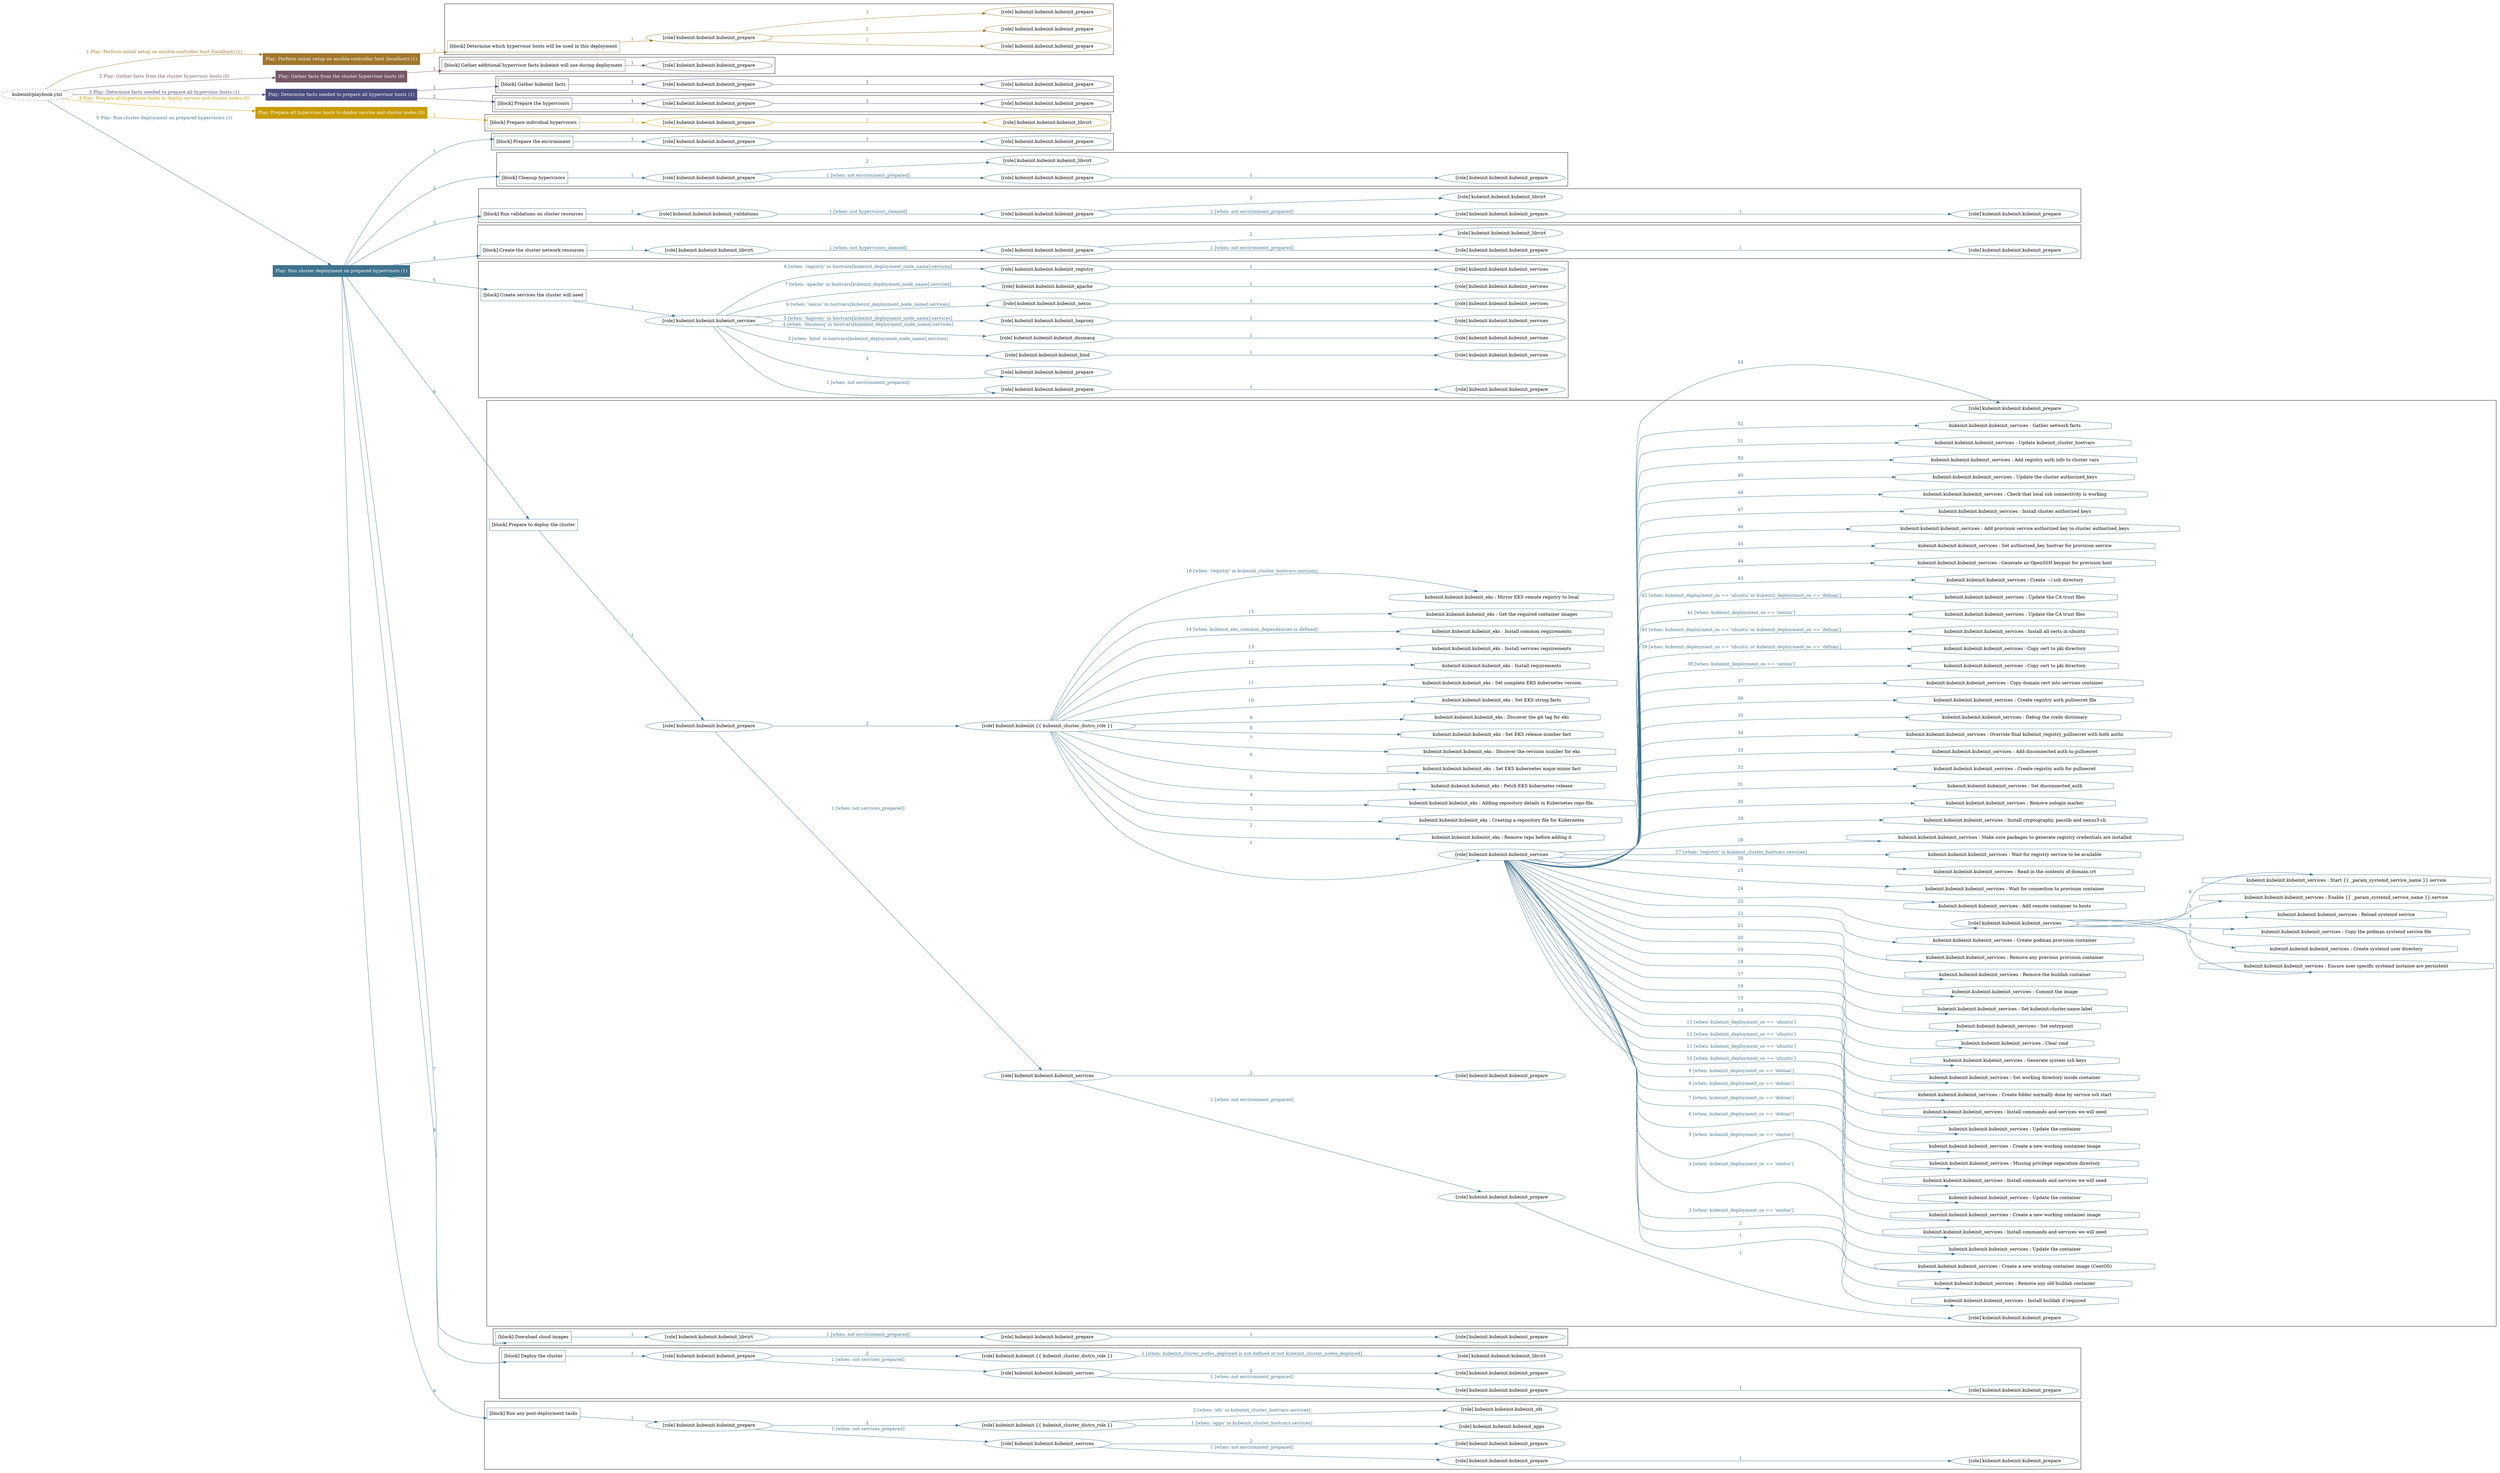 digraph {
	graph [concentrate=true ordering=in rankdir=LR ratio=fill]
	edge [esep=5 sep=10]
	"kubeinit/playbook.yml" [URL="/home/runner/work/kubeinit/kubeinit/kubeinit/playbook.yml" id=playbook_5e326247 style=dotted]
	"kubeinit/playbook.yml" -> play_e86ea24a [label="1 Play: Perform initial setup on ansible-controller host (localhost) (1)" color="#a0772c" fontcolor="#a0772c" id=edge_playbook_5e326247_play_e86ea24a labeltooltip="1 Play: Perform initial setup on ansible-controller host (localhost) (1)" tooltip="1 Play: Perform initial setup on ansible-controller host (localhost) (1)"]
	subgraph "Play: Perform initial setup on ansible-controller host (localhost) (1)" {
		play_e86ea24a [label="Play: Perform initial setup on ansible-controller host (localhost) (1)" URL="/home/runner/work/kubeinit/kubeinit/kubeinit/playbook.yml" color="#a0772c" fontcolor="#ffffff" id=play_e86ea24a shape=box style=filled tooltip=localhost]
		play_e86ea24a -> block_63aec31c [label=1 color="#a0772c" fontcolor="#a0772c" id=edge_1_play_e86ea24a_block_63aec31c labeltooltip=1 tooltip=1]
		subgraph cluster_block_63aec31c {
			block_63aec31c [label="[block] Determine which hypervisor hosts will be used in this deployment" URL="/home/runner/work/kubeinit/kubeinit/kubeinit/playbook.yml" color="#a0772c" id=block_63aec31c labeltooltip="Determine which hypervisor hosts will be used in this deployment" shape=box tooltip="Determine which hypervisor hosts will be used in this deployment"]
			block_63aec31c -> role_92982b34 [label="1 " color="#a0772c" fontcolor="#a0772c" id=edge_1_block_63aec31c_role_92982b34 labeltooltip="1 " tooltip="1 "]
			subgraph "kubeinit.kubeinit.kubeinit_prepare" {
				role_92982b34 [label="[role] kubeinit.kubeinit.kubeinit_prepare" URL="/home/runner/work/kubeinit/kubeinit/kubeinit/playbook.yml" color="#a0772c" id=role_92982b34 tooltip="kubeinit.kubeinit.kubeinit_prepare"]
				role_92982b34 -> role_2f4b8d16 [label="1 " color="#a0772c" fontcolor="#a0772c" id=edge_1_role_92982b34_role_2f4b8d16 labeltooltip="1 " tooltip="1 "]
				subgraph "kubeinit.kubeinit.kubeinit_prepare" {
					role_2f4b8d16 [label="[role] kubeinit.kubeinit.kubeinit_prepare" URL="/home/runner/.ansible/collections/ansible_collections/kubeinit/kubeinit/roles/kubeinit_prepare/tasks/build_hypervisors_group.yml" color="#a0772c" id=role_2f4b8d16 tooltip="kubeinit.kubeinit.kubeinit_prepare"]
				}
				role_92982b34 -> role_a5a8aa94 [label="2 " color="#a0772c" fontcolor="#a0772c" id=edge_2_role_92982b34_role_a5a8aa94 labeltooltip="2 " tooltip="2 "]
				subgraph "kubeinit.kubeinit.kubeinit_prepare" {
					role_a5a8aa94 [label="[role] kubeinit.kubeinit.kubeinit_prepare" URL="/home/runner/.ansible/collections/ansible_collections/kubeinit/kubeinit/roles/kubeinit_prepare/tasks/build_hypervisors_group.yml" color="#a0772c" id=role_a5a8aa94 tooltip="kubeinit.kubeinit.kubeinit_prepare"]
				}
				role_92982b34 -> role_47d869ac [label="3 " color="#a0772c" fontcolor="#a0772c" id=edge_3_role_92982b34_role_47d869ac labeltooltip="3 " tooltip="3 "]
				subgraph "kubeinit.kubeinit.kubeinit_prepare" {
					role_47d869ac [label="[role] kubeinit.kubeinit.kubeinit_prepare" URL="/home/runner/.ansible/collections/ansible_collections/kubeinit/kubeinit/roles/kubeinit_prepare/tasks/build_hypervisors_group.yml" color="#a0772c" id=role_47d869ac tooltip="kubeinit.kubeinit.kubeinit_prepare"]
				}
			}
		}
	}
	"kubeinit/playbook.yml" -> play_84875b7e [label="2 Play: Gather facts from the cluster hypervisor hosts (0)" color="#755767" fontcolor="#755767" id=edge_playbook_5e326247_play_84875b7e labeltooltip="2 Play: Gather facts from the cluster hypervisor hosts (0)" tooltip="2 Play: Gather facts from the cluster hypervisor hosts (0)"]
	subgraph "Play: Gather facts from the cluster hypervisor hosts (0)" {
		play_84875b7e [label="Play: Gather facts from the cluster hypervisor hosts (0)" URL="/home/runner/work/kubeinit/kubeinit/kubeinit/playbook.yml" color="#755767" fontcolor="#ffffff" id=play_84875b7e shape=box style=filled tooltip="Play: Gather facts from the cluster hypervisor hosts (0)"]
		play_84875b7e -> block_7186d198 [label=1 color="#755767" fontcolor="#755767" id=edge_1_play_84875b7e_block_7186d198 labeltooltip=1 tooltip=1]
		subgraph cluster_block_7186d198 {
			block_7186d198 [label="[block] Gather additional hypervisor facts kubeinit will use during deployment" URL="/home/runner/work/kubeinit/kubeinit/kubeinit/playbook.yml" color="#755767" id=block_7186d198 labeltooltip="Gather additional hypervisor facts kubeinit will use during deployment" shape=box tooltip="Gather additional hypervisor facts kubeinit will use during deployment"]
			block_7186d198 -> role_2f35be17 [label="1 " color="#755767" fontcolor="#755767" id=edge_1_block_7186d198_role_2f35be17 labeltooltip="1 " tooltip="1 "]
			subgraph "kubeinit.kubeinit.kubeinit_prepare" {
				role_2f35be17 [label="[role] kubeinit.kubeinit.kubeinit_prepare" URL="/home/runner/work/kubeinit/kubeinit/kubeinit/playbook.yml" color="#755767" id=role_2f35be17 tooltip="kubeinit.kubeinit.kubeinit_prepare"]
			}
		}
	}
	"kubeinit/playbook.yml" -> play_29fdde23 [label="3 Play: Determine facts needed to prepare all hypervisor hosts (1)" color="#4c4e80" fontcolor="#4c4e80" id=edge_playbook_5e326247_play_29fdde23 labeltooltip="3 Play: Determine facts needed to prepare all hypervisor hosts (1)" tooltip="3 Play: Determine facts needed to prepare all hypervisor hosts (1)"]
	subgraph "Play: Determine facts needed to prepare all hypervisor hosts (1)" {
		play_29fdde23 [label="Play: Determine facts needed to prepare all hypervisor hosts (1)" URL="/home/runner/work/kubeinit/kubeinit/kubeinit/playbook.yml" color="#4c4e80" fontcolor="#ffffff" id=play_29fdde23 shape=box style=filled tooltip=localhost]
		play_29fdde23 -> block_63bbc002 [label=1 color="#4c4e80" fontcolor="#4c4e80" id=edge_1_play_29fdde23_block_63bbc002 labeltooltip=1 tooltip=1]
		subgraph cluster_block_63bbc002 {
			block_63bbc002 [label="[block] Gather kubeinit facts" URL="/home/runner/work/kubeinit/kubeinit/kubeinit/playbook.yml" color="#4c4e80" id=block_63bbc002 labeltooltip="Gather kubeinit facts" shape=box tooltip="Gather kubeinit facts"]
			block_63bbc002 -> role_8befdaec [label="1 " color="#4c4e80" fontcolor="#4c4e80" id=edge_1_block_63bbc002_role_8befdaec labeltooltip="1 " tooltip="1 "]
			subgraph "kubeinit.kubeinit.kubeinit_prepare" {
				role_8befdaec [label="[role] kubeinit.kubeinit.kubeinit_prepare" URL="/home/runner/work/kubeinit/kubeinit/kubeinit/playbook.yml" color="#4c4e80" id=role_8befdaec tooltip="kubeinit.kubeinit.kubeinit_prepare"]
				role_8befdaec -> role_dd28addc [label="1 " color="#4c4e80" fontcolor="#4c4e80" id=edge_1_role_8befdaec_role_dd28addc labeltooltip="1 " tooltip="1 "]
				subgraph "kubeinit.kubeinit.kubeinit_prepare" {
					role_dd28addc [label="[role] kubeinit.kubeinit.kubeinit_prepare" URL="/home/runner/.ansible/collections/ansible_collections/kubeinit/kubeinit/roles/kubeinit_prepare/tasks/gather_kubeinit_facts.yml" color="#4c4e80" id=role_dd28addc tooltip="kubeinit.kubeinit.kubeinit_prepare"]
				}
			}
		}
		play_29fdde23 -> block_d8af1263 [label=2 color="#4c4e80" fontcolor="#4c4e80" id=edge_2_play_29fdde23_block_d8af1263 labeltooltip=2 tooltip=2]
		subgraph cluster_block_d8af1263 {
			block_d8af1263 [label="[block] Prepare the hypervisors" URL="/home/runner/work/kubeinit/kubeinit/kubeinit/playbook.yml" color="#4c4e80" id=block_d8af1263 labeltooltip="Prepare the hypervisors" shape=box tooltip="Prepare the hypervisors"]
			block_d8af1263 -> role_50f6ce11 [label="1 " color="#4c4e80" fontcolor="#4c4e80" id=edge_1_block_d8af1263_role_50f6ce11 labeltooltip="1 " tooltip="1 "]
			subgraph "kubeinit.kubeinit.kubeinit_prepare" {
				role_50f6ce11 [label="[role] kubeinit.kubeinit.kubeinit_prepare" URL="/home/runner/work/kubeinit/kubeinit/kubeinit/playbook.yml" color="#4c4e80" id=role_50f6ce11 tooltip="kubeinit.kubeinit.kubeinit_prepare"]
				role_50f6ce11 -> role_aebb9db3 [label="1 " color="#4c4e80" fontcolor="#4c4e80" id=edge_1_role_50f6ce11_role_aebb9db3 labeltooltip="1 " tooltip="1 "]
				subgraph "kubeinit.kubeinit.kubeinit_prepare" {
					role_aebb9db3 [label="[role] kubeinit.kubeinit.kubeinit_prepare" URL="/home/runner/.ansible/collections/ansible_collections/kubeinit/kubeinit/roles/kubeinit_prepare/tasks/gather_kubeinit_facts.yml" color="#4c4e80" id=role_aebb9db3 tooltip="kubeinit.kubeinit.kubeinit_prepare"]
				}
			}
		}
	}
	"kubeinit/playbook.yml" -> play_cc3a202c [label="4 Play: Prepare all hypervisor hosts to deploy service and cluster nodes (0)" color="#c89c04" fontcolor="#c89c04" id=edge_playbook_5e326247_play_cc3a202c labeltooltip="4 Play: Prepare all hypervisor hosts to deploy service and cluster nodes (0)" tooltip="4 Play: Prepare all hypervisor hosts to deploy service and cluster nodes (0)"]
	subgraph "Play: Prepare all hypervisor hosts to deploy service and cluster nodes (0)" {
		play_cc3a202c [label="Play: Prepare all hypervisor hosts to deploy service and cluster nodes (0)" URL="/home/runner/work/kubeinit/kubeinit/kubeinit/playbook.yml" color="#c89c04" fontcolor="#ffffff" id=play_cc3a202c shape=box style=filled tooltip="Play: Prepare all hypervisor hosts to deploy service and cluster nodes (0)"]
		play_cc3a202c -> block_a112b835 [label=1 color="#c89c04" fontcolor="#c89c04" id=edge_1_play_cc3a202c_block_a112b835 labeltooltip=1 tooltip=1]
		subgraph cluster_block_a112b835 {
			block_a112b835 [label="[block] Prepare individual hypervisors" URL="/home/runner/work/kubeinit/kubeinit/kubeinit/playbook.yml" color="#c89c04" id=block_a112b835 labeltooltip="Prepare individual hypervisors" shape=box tooltip="Prepare individual hypervisors"]
			block_a112b835 -> role_ffce144e [label="1 " color="#c89c04" fontcolor="#c89c04" id=edge_1_block_a112b835_role_ffce144e labeltooltip="1 " tooltip="1 "]
			subgraph "kubeinit.kubeinit.kubeinit_prepare" {
				role_ffce144e [label="[role] kubeinit.kubeinit.kubeinit_prepare" URL="/home/runner/work/kubeinit/kubeinit/kubeinit/playbook.yml" color="#c89c04" id=role_ffce144e tooltip="kubeinit.kubeinit.kubeinit_prepare"]
				role_ffce144e -> role_16641962 [label="1 " color="#c89c04" fontcolor="#c89c04" id=edge_1_role_ffce144e_role_16641962 labeltooltip="1 " tooltip="1 "]
				subgraph "kubeinit.kubeinit.kubeinit_libvirt" {
					role_16641962 [label="[role] kubeinit.kubeinit.kubeinit_libvirt" URL="/home/runner/.ansible/collections/ansible_collections/kubeinit/kubeinit/roles/kubeinit_prepare/tasks/prepare_hypervisor.yml" color="#c89c04" id=role_16641962 tooltip="kubeinit.kubeinit.kubeinit_libvirt"]
				}
			}
		}
	}
	"kubeinit/playbook.yml" -> play_edebbcbc [label="5 Play: Run cluster deployment on prepared hypervisors (1)" color="#3f728d" fontcolor="#3f728d" id=edge_playbook_5e326247_play_edebbcbc labeltooltip="5 Play: Run cluster deployment on prepared hypervisors (1)" tooltip="5 Play: Run cluster deployment on prepared hypervisors (1)"]
	subgraph "Play: Run cluster deployment on prepared hypervisors (1)" {
		play_edebbcbc [label="Play: Run cluster deployment on prepared hypervisors (1)" URL="/home/runner/work/kubeinit/kubeinit/kubeinit/playbook.yml" color="#3f728d" fontcolor="#ffffff" id=play_edebbcbc shape=box style=filled tooltip=localhost]
		play_edebbcbc -> block_9f94ec10 [label=1 color="#3f728d" fontcolor="#3f728d" id=edge_1_play_edebbcbc_block_9f94ec10 labeltooltip=1 tooltip=1]
		subgraph cluster_block_9f94ec10 {
			block_9f94ec10 [label="[block] Prepare the environment" URL="/home/runner/work/kubeinit/kubeinit/kubeinit/playbook.yml" color="#3f728d" id=block_9f94ec10 labeltooltip="Prepare the environment" shape=box tooltip="Prepare the environment"]
			block_9f94ec10 -> role_d739d85b [label="1 " color="#3f728d" fontcolor="#3f728d" id=edge_1_block_9f94ec10_role_d739d85b labeltooltip="1 " tooltip="1 "]
			subgraph "kubeinit.kubeinit.kubeinit_prepare" {
				role_d739d85b [label="[role] kubeinit.kubeinit.kubeinit_prepare" URL="/home/runner/work/kubeinit/kubeinit/kubeinit/playbook.yml" color="#3f728d" id=role_d739d85b tooltip="kubeinit.kubeinit.kubeinit_prepare"]
				role_d739d85b -> role_61104ba6 [label="1 " color="#3f728d" fontcolor="#3f728d" id=edge_1_role_d739d85b_role_61104ba6 labeltooltip="1 " tooltip="1 "]
				subgraph "kubeinit.kubeinit.kubeinit_prepare" {
					role_61104ba6 [label="[role] kubeinit.kubeinit.kubeinit_prepare" URL="/home/runner/.ansible/collections/ansible_collections/kubeinit/kubeinit/roles/kubeinit_prepare/tasks/gather_kubeinit_facts.yml" color="#3f728d" id=role_61104ba6 tooltip="kubeinit.kubeinit.kubeinit_prepare"]
				}
			}
		}
		play_edebbcbc -> block_703f4e3c [label=2 color="#3f728d" fontcolor="#3f728d" id=edge_2_play_edebbcbc_block_703f4e3c labeltooltip=2 tooltip=2]
		subgraph cluster_block_703f4e3c {
			block_703f4e3c [label="[block] Cleanup hypervisors" URL="/home/runner/work/kubeinit/kubeinit/kubeinit/playbook.yml" color="#3f728d" id=block_703f4e3c labeltooltip="Cleanup hypervisors" shape=box tooltip="Cleanup hypervisors"]
			block_703f4e3c -> role_e5ecc4eb [label="1 " color="#3f728d" fontcolor="#3f728d" id=edge_1_block_703f4e3c_role_e5ecc4eb labeltooltip="1 " tooltip="1 "]
			subgraph "kubeinit.kubeinit.kubeinit_prepare" {
				role_e5ecc4eb [label="[role] kubeinit.kubeinit.kubeinit_prepare" URL="/home/runner/work/kubeinit/kubeinit/kubeinit/playbook.yml" color="#3f728d" id=role_e5ecc4eb tooltip="kubeinit.kubeinit.kubeinit_prepare"]
				role_e5ecc4eb -> role_a7f7e132 [label="1 [when: not environment_prepared]" color="#3f728d" fontcolor="#3f728d" id=edge_1_role_e5ecc4eb_role_a7f7e132 labeltooltip="1 [when: not environment_prepared]" tooltip="1 [when: not environment_prepared]"]
				subgraph "kubeinit.kubeinit.kubeinit_prepare" {
					role_a7f7e132 [label="[role] kubeinit.kubeinit.kubeinit_prepare" URL="/home/runner/.ansible/collections/ansible_collections/kubeinit/kubeinit/roles/kubeinit_prepare/tasks/cleanup_hypervisors.yml" color="#3f728d" id=role_a7f7e132 tooltip="kubeinit.kubeinit.kubeinit_prepare"]
					role_a7f7e132 -> role_7a868b9a [label="1 " color="#3f728d" fontcolor="#3f728d" id=edge_1_role_a7f7e132_role_7a868b9a labeltooltip="1 " tooltip="1 "]
					subgraph "kubeinit.kubeinit.kubeinit_prepare" {
						role_7a868b9a [label="[role] kubeinit.kubeinit.kubeinit_prepare" URL="/home/runner/.ansible/collections/ansible_collections/kubeinit/kubeinit/roles/kubeinit_prepare/tasks/gather_kubeinit_facts.yml" color="#3f728d" id=role_7a868b9a tooltip="kubeinit.kubeinit.kubeinit_prepare"]
					}
				}
				role_e5ecc4eb -> role_efac46b1 [label="2 " color="#3f728d" fontcolor="#3f728d" id=edge_2_role_e5ecc4eb_role_efac46b1 labeltooltip="2 " tooltip="2 "]
				subgraph "kubeinit.kubeinit.kubeinit_libvirt" {
					role_efac46b1 [label="[role] kubeinit.kubeinit.kubeinit_libvirt" URL="/home/runner/.ansible/collections/ansible_collections/kubeinit/kubeinit/roles/kubeinit_prepare/tasks/cleanup_hypervisors.yml" color="#3f728d" id=role_efac46b1 tooltip="kubeinit.kubeinit.kubeinit_libvirt"]
				}
			}
		}
		play_edebbcbc -> block_24e3b324 [label=3 color="#3f728d" fontcolor="#3f728d" id=edge_3_play_edebbcbc_block_24e3b324 labeltooltip=3 tooltip=3]
		subgraph cluster_block_24e3b324 {
			block_24e3b324 [label="[block] Run validations on cluster resources" URL="/home/runner/work/kubeinit/kubeinit/kubeinit/playbook.yml" color="#3f728d" id=block_24e3b324 labeltooltip="Run validations on cluster resources" shape=box tooltip="Run validations on cluster resources"]
			block_24e3b324 -> role_c1686a95 [label="1 " color="#3f728d" fontcolor="#3f728d" id=edge_1_block_24e3b324_role_c1686a95 labeltooltip="1 " tooltip="1 "]
			subgraph "kubeinit.kubeinit.kubeinit_validations" {
				role_c1686a95 [label="[role] kubeinit.kubeinit.kubeinit_validations" URL="/home/runner/work/kubeinit/kubeinit/kubeinit/playbook.yml" color="#3f728d" id=role_c1686a95 tooltip="kubeinit.kubeinit.kubeinit_validations"]
				role_c1686a95 -> role_200ce713 [label="1 [when: not hypervisors_cleaned]" color="#3f728d" fontcolor="#3f728d" id=edge_1_role_c1686a95_role_200ce713 labeltooltip="1 [when: not hypervisors_cleaned]" tooltip="1 [when: not hypervisors_cleaned]"]
				subgraph "kubeinit.kubeinit.kubeinit_prepare" {
					role_200ce713 [label="[role] kubeinit.kubeinit.kubeinit_prepare" URL="/home/runner/.ansible/collections/ansible_collections/kubeinit/kubeinit/roles/kubeinit_validations/tasks/main.yml" color="#3f728d" id=role_200ce713 tooltip="kubeinit.kubeinit.kubeinit_prepare"]
					role_200ce713 -> role_b2ac35bf [label="1 [when: not environment_prepared]" color="#3f728d" fontcolor="#3f728d" id=edge_1_role_200ce713_role_b2ac35bf labeltooltip="1 [when: not environment_prepared]" tooltip="1 [when: not environment_prepared]"]
					subgraph "kubeinit.kubeinit.kubeinit_prepare" {
						role_b2ac35bf [label="[role] kubeinit.kubeinit.kubeinit_prepare" URL="/home/runner/.ansible/collections/ansible_collections/kubeinit/kubeinit/roles/kubeinit_prepare/tasks/cleanup_hypervisors.yml" color="#3f728d" id=role_b2ac35bf tooltip="kubeinit.kubeinit.kubeinit_prepare"]
						role_b2ac35bf -> role_2170d0a6 [label="1 " color="#3f728d" fontcolor="#3f728d" id=edge_1_role_b2ac35bf_role_2170d0a6 labeltooltip="1 " tooltip="1 "]
						subgraph "kubeinit.kubeinit.kubeinit_prepare" {
							role_2170d0a6 [label="[role] kubeinit.kubeinit.kubeinit_prepare" URL="/home/runner/.ansible/collections/ansible_collections/kubeinit/kubeinit/roles/kubeinit_prepare/tasks/gather_kubeinit_facts.yml" color="#3f728d" id=role_2170d0a6 tooltip="kubeinit.kubeinit.kubeinit_prepare"]
						}
					}
					role_200ce713 -> role_2d732abb [label="2 " color="#3f728d" fontcolor="#3f728d" id=edge_2_role_200ce713_role_2d732abb labeltooltip="2 " tooltip="2 "]
					subgraph "kubeinit.kubeinit.kubeinit_libvirt" {
						role_2d732abb [label="[role] kubeinit.kubeinit.kubeinit_libvirt" URL="/home/runner/.ansible/collections/ansible_collections/kubeinit/kubeinit/roles/kubeinit_prepare/tasks/cleanup_hypervisors.yml" color="#3f728d" id=role_2d732abb tooltip="kubeinit.kubeinit.kubeinit_libvirt"]
					}
				}
			}
		}
		play_edebbcbc -> block_db1acced [label=4 color="#3f728d" fontcolor="#3f728d" id=edge_4_play_edebbcbc_block_db1acced labeltooltip=4 tooltip=4]
		subgraph cluster_block_db1acced {
			block_db1acced [label="[block] Create the cluster network resources" URL="/home/runner/work/kubeinit/kubeinit/kubeinit/playbook.yml" color="#3f728d" id=block_db1acced labeltooltip="Create the cluster network resources" shape=box tooltip="Create the cluster network resources"]
			block_db1acced -> role_d3ccc33d [label="1 " color="#3f728d" fontcolor="#3f728d" id=edge_1_block_db1acced_role_d3ccc33d labeltooltip="1 " tooltip="1 "]
			subgraph "kubeinit.kubeinit.kubeinit_libvirt" {
				role_d3ccc33d [label="[role] kubeinit.kubeinit.kubeinit_libvirt" URL="/home/runner/work/kubeinit/kubeinit/kubeinit/playbook.yml" color="#3f728d" id=role_d3ccc33d tooltip="kubeinit.kubeinit.kubeinit_libvirt"]
				role_d3ccc33d -> role_62cbe2ad [label="1 [when: not hypervisors_cleaned]" color="#3f728d" fontcolor="#3f728d" id=edge_1_role_d3ccc33d_role_62cbe2ad labeltooltip="1 [when: not hypervisors_cleaned]" tooltip="1 [when: not hypervisors_cleaned]"]
				subgraph "kubeinit.kubeinit.kubeinit_prepare" {
					role_62cbe2ad [label="[role] kubeinit.kubeinit.kubeinit_prepare" URL="/home/runner/.ansible/collections/ansible_collections/kubeinit/kubeinit/roles/kubeinit_libvirt/tasks/create_network.yml" color="#3f728d" id=role_62cbe2ad tooltip="kubeinit.kubeinit.kubeinit_prepare"]
					role_62cbe2ad -> role_5ad6e64d [label="1 [when: not environment_prepared]" color="#3f728d" fontcolor="#3f728d" id=edge_1_role_62cbe2ad_role_5ad6e64d labeltooltip="1 [when: not environment_prepared]" tooltip="1 [when: not environment_prepared]"]
					subgraph "kubeinit.kubeinit.kubeinit_prepare" {
						role_5ad6e64d [label="[role] kubeinit.kubeinit.kubeinit_prepare" URL="/home/runner/.ansible/collections/ansible_collections/kubeinit/kubeinit/roles/kubeinit_prepare/tasks/cleanup_hypervisors.yml" color="#3f728d" id=role_5ad6e64d tooltip="kubeinit.kubeinit.kubeinit_prepare"]
						role_5ad6e64d -> role_c2d0db66 [label="1 " color="#3f728d" fontcolor="#3f728d" id=edge_1_role_5ad6e64d_role_c2d0db66 labeltooltip="1 " tooltip="1 "]
						subgraph "kubeinit.kubeinit.kubeinit_prepare" {
							role_c2d0db66 [label="[role] kubeinit.kubeinit.kubeinit_prepare" URL="/home/runner/.ansible/collections/ansible_collections/kubeinit/kubeinit/roles/kubeinit_prepare/tasks/gather_kubeinit_facts.yml" color="#3f728d" id=role_c2d0db66 tooltip="kubeinit.kubeinit.kubeinit_prepare"]
						}
					}
					role_62cbe2ad -> role_b2fdda04 [label="2 " color="#3f728d" fontcolor="#3f728d" id=edge_2_role_62cbe2ad_role_b2fdda04 labeltooltip="2 " tooltip="2 "]
					subgraph "kubeinit.kubeinit.kubeinit_libvirt" {
						role_b2fdda04 [label="[role] kubeinit.kubeinit.kubeinit_libvirt" URL="/home/runner/.ansible/collections/ansible_collections/kubeinit/kubeinit/roles/kubeinit_prepare/tasks/cleanup_hypervisors.yml" color="#3f728d" id=role_b2fdda04 tooltip="kubeinit.kubeinit.kubeinit_libvirt"]
					}
				}
			}
		}
		play_edebbcbc -> block_0b5b87d9 [label=5 color="#3f728d" fontcolor="#3f728d" id=edge_5_play_edebbcbc_block_0b5b87d9 labeltooltip=5 tooltip=5]
		subgraph cluster_block_0b5b87d9 {
			block_0b5b87d9 [label="[block] Create services the cluster will need" URL="/home/runner/work/kubeinit/kubeinit/kubeinit/playbook.yml" color="#3f728d" id=block_0b5b87d9 labeltooltip="Create services the cluster will need" shape=box tooltip="Create services the cluster will need"]
			block_0b5b87d9 -> role_3d573202 [label="1 " color="#3f728d" fontcolor="#3f728d" id=edge_1_block_0b5b87d9_role_3d573202 labeltooltip="1 " tooltip="1 "]
			subgraph "kubeinit.kubeinit.kubeinit_services" {
				role_3d573202 [label="[role] kubeinit.kubeinit.kubeinit_services" URL="/home/runner/work/kubeinit/kubeinit/kubeinit/playbook.yml" color="#3f728d" id=role_3d573202 tooltip="kubeinit.kubeinit.kubeinit_services"]
				role_3d573202 -> role_85b0958c [label="1 [when: not environment_prepared]" color="#3f728d" fontcolor="#3f728d" id=edge_1_role_3d573202_role_85b0958c labeltooltip="1 [when: not environment_prepared]" tooltip="1 [when: not environment_prepared]"]
				subgraph "kubeinit.kubeinit.kubeinit_prepare" {
					role_85b0958c [label="[role] kubeinit.kubeinit.kubeinit_prepare" URL="/home/runner/.ansible/collections/ansible_collections/kubeinit/kubeinit/roles/kubeinit_services/tasks/main.yml" color="#3f728d" id=role_85b0958c tooltip="kubeinit.kubeinit.kubeinit_prepare"]
					role_85b0958c -> role_674a718a [label="1 " color="#3f728d" fontcolor="#3f728d" id=edge_1_role_85b0958c_role_674a718a labeltooltip="1 " tooltip="1 "]
					subgraph "kubeinit.kubeinit.kubeinit_prepare" {
						role_674a718a [label="[role] kubeinit.kubeinit.kubeinit_prepare" URL="/home/runner/.ansible/collections/ansible_collections/kubeinit/kubeinit/roles/kubeinit_prepare/tasks/gather_kubeinit_facts.yml" color="#3f728d" id=role_674a718a tooltip="kubeinit.kubeinit.kubeinit_prepare"]
					}
				}
				role_3d573202 -> role_3416a119 [label="2 " color="#3f728d" fontcolor="#3f728d" id=edge_2_role_3d573202_role_3416a119 labeltooltip="2 " tooltip="2 "]
				subgraph "kubeinit.kubeinit.kubeinit_prepare" {
					role_3416a119 [label="[role] kubeinit.kubeinit.kubeinit_prepare" URL="/home/runner/.ansible/collections/ansible_collections/kubeinit/kubeinit/roles/kubeinit_services/tasks/00_create_service_pod.yml" color="#3f728d" id=role_3416a119 tooltip="kubeinit.kubeinit.kubeinit_prepare"]
				}
				role_3d573202 -> role_0a68344a [label="3 [when: 'bind' in hostvars[kubeinit_deployment_node_name].services]" color="#3f728d" fontcolor="#3f728d" id=edge_3_role_3d573202_role_0a68344a labeltooltip="3 [when: 'bind' in hostvars[kubeinit_deployment_node_name].services]" tooltip="3 [when: 'bind' in hostvars[kubeinit_deployment_node_name].services]"]
				subgraph "kubeinit.kubeinit.kubeinit_bind" {
					role_0a68344a [label="[role] kubeinit.kubeinit.kubeinit_bind" URL="/home/runner/.ansible/collections/ansible_collections/kubeinit/kubeinit/roles/kubeinit_services/tasks/start_services_containers.yml" color="#3f728d" id=role_0a68344a tooltip="kubeinit.kubeinit.kubeinit_bind"]
					role_0a68344a -> role_c7ecd358 [label="1 " color="#3f728d" fontcolor="#3f728d" id=edge_1_role_0a68344a_role_c7ecd358 labeltooltip="1 " tooltip="1 "]
					subgraph "kubeinit.kubeinit.kubeinit_services" {
						role_c7ecd358 [label="[role] kubeinit.kubeinit.kubeinit_services" URL="/home/runner/.ansible/collections/ansible_collections/kubeinit/kubeinit/roles/kubeinit_bind/tasks/main.yml" color="#3f728d" id=role_c7ecd358 tooltip="kubeinit.kubeinit.kubeinit_services"]
					}
				}
				role_3d573202 -> role_b29e4df1 [label="4 [when: 'dnsmasq' in hostvars[kubeinit_deployment_node_name].services]" color="#3f728d" fontcolor="#3f728d" id=edge_4_role_3d573202_role_b29e4df1 labeltooltip="4 [when: 'dnsmasq' in hostvars[kubeinit_deployment_node_name].services]" tooltip="4 [when: 'dnsmasq' in hostvars[kubeinit_deployment_node_name].services]"]
				subgraph "kubeinit.kubeinit.kubeinit_dnsmasq" {
					role_b29e4df1 [label="[role] kubeinit.kubeinit.kubeinit_dnsmasq" URL="/home/runner/.ansible/collections/ansible_collections/kubeinit/kubeinit/roles/kubeinit_services/tasks/start_services_containers.yml" color="#3f728d" id=role_b29e4df1 tooltip="kubeinit.kubeinit.kubeinit_dnsmasq"]
					role_b29e4df1 -> role_e93cdfdd [label="1 " color="#3f728d" fontcolor="#3f728d" id=edge_1_role_b29e4df1_role_e93cdfdd labeltooltip="1 " tooltip="1 "]
					subgraph "kubeinit.kubeinit.kubeinit_services" {
						role_e93cdfdd [label="[role] kubeinit.kubeinit.kubeinit_services" URL="/home/runner/.ansible/collections/ansible_collections/kubeinit/kubeinit/roles/kubeinit_dnsmasq/tasks/main.yml" color="#3f728d" id=role_e93cdfdd tooltip="kubeinit.kubeinit.kubeinit_services"]
					}
				}
				role_3d573202 -> role_f10c75b8 [label="5 [when: 'haproxy' in hostvars[kubeinit_deployment_node_name].services]" color="#3f728d" fontcolor="#3f728d" id=edge_5_role_3d573202_role_f10c75b8 labeltooltip="5 [when: 'haproxy' in hostvars[kubeinit_deployment_node_name].services]" tooltip="5 [when: 'haproxy' in hostvars[kubeinit_deployment_node_name].services]"]
				subgraph "kubeinit.kubeinit.kubeinit_haproxy" {
					role_f10c75b8 [label="[role] kubeinit.kubeinit.kubeinit_haproxy" URL="/home/runner/.ansible/collections/ansible_collections/kubeinit/kubeinit/roles/kubeinit_services/tasks/start_services_containers.yml" color="#3f728d" id=role_f10c75b8 tooltip="kubeinit.kubeinit.kubeinit_haproxy"]
					role_f10c75b8 -> role_efe1bdf2 [label="1 " color="#3f728d" fontcolor="#3f728d" id=edge_1_role_f10c75b8_role_efe1bdf2 labeltooltip="1 " tooltip="1 "]
					subgraph "kubeinit.kubeinit.kubeinit_services" {
						role_efe1bdf2 [label="[role] kubeinit.kubeinit.kubeinit_services" URL="/home/runner/.ansible/collections/ansible_collections/kubeinit/kubeinit/roles/kubeinit_haproxy/tasks/main.yml" color="#3f728d" id=role_efe1bdf2 tooltip="kubeinit.kubeinit.kubeinit_services"]
					}
				}
				role_3d573202 -> role_a4b73773 [label="6 [when: 'nexus' in hostvars[kubeinit_deployment_node_name].services]" color="#3f728d" fontcolor="#3f728d" id=edge_6_role_3d573202_role_a4b73773 labeltooltip="6 [when: 'nexus' in hostvars[kubeinit_deployment_node_name].services]" tooltip="6 [when: 'nexus' in hostvars[kubeinit_deployment_node_name].services]"]
				subgraph "kubeinit.kubeinit.kubeinit_nexus" {
					role_a4b73773 [label="[role] kubeinit.kubeinit.kubeinit_nexus" URL="/home/runner/.ansible/collections/ansible_collections/kubeinit/kubeinit/roles/kubeinit_services/tasks/start_services_containers.yml" color="#3f728d" id=role_a4b73773 tooltip="kubeinit.kubeinit.kubeinit_nexus"]
					role_a4b73773 -> role_7a7e01cb [label="1 " color="#3f728d" fontcolor="#3f728d" id=edge_1_role_a4b73773_role_7a7e01cb labeltooltip="1 " tooltip="1 "]
					subgraph "kubeinit.kubeinit.kubeinit_services" {
						role_7a7e01cb [label="[role] kubeinit.kubeinit.kubeinit_services" URL="/home/runner/.ansible/collections/ansible_collections/kubeinit/kubeinit/roles/kubeinit_nexus/tasks/main.yml" color="#3f728d" id=role_7a7e01cb tooltip="kubeinit.kubeinit.kubeinit_services"]
					}
				}
				role_3d573202 -> role_7eea673b [label="7 [when: 'apache' in hostvars[kubeinit_deployment_node_name].services]" color="#3f728d" fontcolor="#3f728d" id=edge_7_role_3d573202_role_7eea673b labeltooltip="7 [when: 'apache' in hostvars[kubeinit_deployment_node_name].services]" tooltip="7 [when: 'apache' in hostvars[kubeinit_deployment_node_name].services]"]
				subgraph "kubeinit.kubeinit.kubeinit_apache" {
					role_7eea673b [label="[role] kubeinit.kubeinit.kubeinit_apache" URL="/home/runner/.ansible/collections/ansible_collections/kubeinit/kubeinit/roles/kubeinit_services/tasks/start_services_containers.yml" color="#3f728d" id=role_7eea673b tooltip="kubeinit.kubeinit.kubeinit_apache"]
					role_7eea673b -> role_108e99b2 [label="1 " color="#3f728d" fontcolor="#3f728d" id=edge_1_role_7eea673b_role_108e99b2 labeltooltip="1 " tooltip="1 "]
					subgraph "kubeinit.kubeinit.kubeinit_services" {
						role_108e99b2 [label="[role] kubeinit.kubeinit.kubeinit_services" URL="/home/runner/.ansible/collections/ansible_collections/kubeinit/kubeinit/roles/kubeinit_apache/tasks/main.yml" color="#3f728d" id=role_108e99b2 tooltip="kubeinit.kubeinit.kubeinit_services"]
					}
				}
				role_3d573202 -> role_f6bc86e3 [label="8 [when: 'registry' in hostvars[kubeinit_deployment_node_name].services]" color="#3f728d" fontcolor="#3f728d" id=edge_8_role_3d573202_role_f6bc86e3 labeltooltip="8 [when: 'registry' in hostvars[kubeinit_deployment_node_name].services]" tooltip="8 [when: 'registry' in hostvars[kubeinit_deployment_node_name].services]"]
				subgraph "kubeinit.kubeinit.kubeinit_registry" {
					role_f6bc86e3 [label="[role] kubeinit.kubeinit.kubeinit_registry" URL="/home/runner/.ansible/collections/ansible_collections/kubeinit/kubeinit/roles/kubeinit_services/tasks/start_services_containers.yml" color="#3f728d" id=role_f6bc86e3 tooltip="kubeinit.kubeinit.kubeinit_registry"]
					role_f6bc86e3 -> role_489cf965 [label="1 " color="#3f728d" fontcolor="#3f728d" id=edge_1_role_f6bc86e3_role_489cf965 labeltooltip="1 " tooltip="1 "]
					subgraph "kubeinit.kubeinit.kubeinit_services" {
						role_489cf965 [label="[role] kubeinit.kubeinit.kubeinit_services" URL="/home/runner/.ansible/collections/ansible_collections/kubeinit/kubeinit/roles/kubeinit_registry/tasks/main.yml" color="#3f728d" id=role_489cf965 tooltip="kubeinit.kubeinit.kubeinit_services"]
					}
				}
			}
		}
		play_edebbcbc -> block_cd9b5240 [label=6 color="#3f728d" fontcolor="#3f728d" id=edge_6_play_edebbcbc_block_cd9b5240 labeltooltip=6 tooltip=6]
		subgraph cluster_block_cd9b5240 {
			block_cd9b5240 [label="[block] Prepare to deploy the cluster" URL="/home/runner/work/kubeinit/kubeinit/kubeinit/playbook.yml" color="#3f728d" id=block_cd9b5240 labeltooltip="Prepare to deploy the cluster" shape=box tooltip="Prepare to deploy the cluster"]
			block_cd9b5240 -> role_43cc15a8 [label="1 " color="#3f728d" fontcolor="#3f728d" id=edge_1_block_cd9b5240_role_43cc15a8 labeltooltip="1 " tooltip="1 "]
			subgraph "kubeinit.kubeinit.kubeinit_prepare" {
				role_43cc15a8 [label="[role] kubeinit.kubeinit.kubeinit_prepare" URL="/home/runner/work/kubeinit/kubeinit/kubeinit/playbook.yml" color="#3f728d" id=role_43cc15a8 tooltip="kubeinit.kubeinit.kubeinit_prepare"]
				role_43cc15a8 -> role_347aa860 [label="1 [when: not services_prepared]" color="#3f728d" fontcolor="#3f728d" id=edge_1_role_43cc15a8_role_347aa860 labeltooltip="1 [when: not services_prepared]" tooltip="1 [when: not services_prepared]"]
				subgraph "kubeinit.kubeinit.kubeinit_services" {
					role_347aa860 [label="[role] kubeinit.kubeinit.kubeinit_services" URL="/home/runner/.ansible/collections/ansible_collections/kubeinit/kubeinit/roles/kubeinit_prepare/tasks/prepare_cluster.yml" color="#3f728d" id=role_347aa860 tooltip="kubeinit.kubeinit.kubeinit_services"]
					role_347aa860 -> role_be14034d [label="1 [when: not environment_prepared]" color="#3f728d" fontcolor="#3f728d" id=edge_1_role_347aa860_role_be14034d labeltooltip="1 [when: not environment_prepared]" tooltip="1 [when: not environment_prepared]"]
					subgraph "kubeinit.kubeinit.kubeinit_prepare" {
						role_be14034d [label="[role] kubeinit.kubeinit.kubeinit_prepare" URL="/home/runner/.ansible/collections/ansible_collections/kubeinit/kubeinit/roles/kubeinit_services/tasks/prepare_services.yml" color="#3f728d" id=role_be14034d tooltip="kubeinit.kubeinit.kubeinit_prepare"]
						role_be14034d -> role_d6e9691d [label="1 " color="#3f728d" fontcolor="#3f728d" id=edge_1_role_be14034d_role_d6e9691d labeltooltip="1 " tooltip="1 "]
						subgraph "kubeinit.kubeinit.kubeinit_prepare" {
							role_d6e9691d [label="[role] kubeinit.kubeinit.kubeinit_prepare" URL="/home/runner/.ansible/collections/ansible_collections/kubeinit/kubeinit/roles/kubeinit_prepare/tasks/gather_kubeinit_facts.yml" color="#3f728d" id=role_d6e9691d tooltip="kubeinit.kubeinit.kubeinit_prepare"]
						}
					}
					role_347aa860 -> role_82ce098d [label="2 " color="#3f728d" fontcolor="#3f728d" id=edge_2_role_347aa860_role_82ce098d labeltooltip="2 " tooltip="2 "]
					subgraph "kubeinit.kubeinit.kubeinit_prepare" {
						role_82ce098d [label="[role] kubeinit.kubeinit.kubeinit_prepare" URL="/home/runner/.ansible/collections/ansible_collections/kubeinit/kubeinit/roles/kubeinit_services/tasks/prepare_services.yml" color="#3f728d" id=role_82ce098d tooltip="kubeinit.kubeinit.kubeinit_prepare"]
					}
				}
				role_43cc15a8 -> role_0c7c7d30 [label="2 " color="#3f728d" fontcolor="#3f728d" id=edge_2_role_43cc15a8_role_0c7c7d30 labeltooltip="2 " tooltip="2 "]
				subgraph "kubeinit.kubeinit.{{ kubeinit_cluster_distro_role }}" {
					role_0c7c7d30 [label="[role] kubeinit.kubeinit.{{ kubeinit_cluster_distro_role }}" URL="/home/runner/.ansible/collections/ansible_collections/kubeinit/kubeinit/roles/kubeinit_prepare/tasks/prepare_cluster.yml" color="#3f728d" id=role_0c7c7d30 tooltip="kubeinit.kubeinit.{{ kubeinit_cluster_distro_role }}"]
					role_0c7c7d30 -> role_235b2dc2 [label="1 " color="#3f728d" fontcolor="#3f728d" id=edge_1_role_0c7c7d30_role_235b2dc2 labeltooltip="1 " tooltip="1 "]
					subgraph "kubeinit.kubeinit.kubeinit_services" {
						role_235b2dc2 [label="[role] kubeinit.kubeinit.kubeinit_services" URL="/home/runner/.ansible/collections/ansible_collections/kubeinit/kubeinit/roles/kubeinit_eks/tasks/prepare_cluster.yml" color="#3f728d" id=role_235b2dc2 tooltip="kubeinit.kubeinit.kubeinit_services"]
						task_3fc4b6ca [label="kubeinit.kubeinit.kubeinit_services : Install buildah if required" URL="/home/runner/.ansible/collections/ansible_collections/kubeinit/kubeinit/roles/kubeinit_services/tasks/create_provision_container.yml" color="#3f728d" id=task_3fc4b6ca shape=octagon tooltip="kubeinit.kubeinit.kubeinit_services : Install buildah if required"]
						role_235b2dc2 -> task_3fc4b6ca [label="1 " color="#3f728d" fontcolor="#3f728d" id=edge_1_role_235b2dc2_task_3fc4b6ca labeltooltip="1 " tooltip="1 "]
						task_31331cbc [label="kubeinit.kubeinit.kubeinit_services : Remove any old buildah container" URL="/home/runner/.ansible/collections/ansible_collections/kubeinit/kubeinit/roles/kubeinit_services/tasks/create_provision_container.yml" color="#3f728d" id=task_31331cbc shape=octagon tooltip="kubeinit.kubeinit.kubeinit_services : Remove any old buildah container"]
						role_235b2dc2 -> task_31331cbc [label="2 " color="#3f728d" fontcolor="#3f728d" id=edge_2_role_235b2dc2_task_31331cbc labeltooltip="2 " tooltip="2 "]
						task_32bc841a [label="kubeinit.kubeinit.kubeinit_services : Create a new working container image (CentOS)" URL="/home/runner/.ansible/collections/ansible_collections/kubeinit/kubeinit/roles/kubeinit_services/tasks/create_provision_container.yml" color="#3f728d" id=task_32bc841a shape=octagon tooltip="kubeinit.kubeinit.kubeinit_services : Create a new working container image (CentOS)"]
						role_235b2dc2 -> task_32bc841a [label="3 [when: kubeinit_deployment_os == 'centos']" color="#3f728d" fontcolor="#3f728d" id=edge_3_role_235b2dc2_task_32bc841a labeltooltip="3 [when: kubeinit_deployment_os == 'centos']" tooltip="3 [when: kubeinit_deployment_os == 'centos']"]
						task_059dcd65 [label="kubeinit.kubeinit.kubeinit_services : Update the container" URL="/home/runner/.ansible/collections/ansible_collections/kubeinit/kubeinit/roles/kubeinit_services/tasks/create_provision_container.yml" color="#3f728d" id=task_059dcd65 shape=octagon tooltip="kubeinit.kubeinit.kubeinit_services : Update the container"]
						role_235b2dc2 -> task_059dcd65 [label="4 [when: kubeinit_deployment_os == 'centos']" color="#3f728d" fontcolor="#3f728d" id=edge_4_role_235b2dc2_task_059dcd65 labeltooltip="4 [when: kubeinit_deployment_os == 'centos']" tooltip="4 [when: kubeinit_deployment_os == 'centos']"]
						task_58e1689a [label="kubeinit.kubeinit.kubeinit_services : Install commands and services we will need" URL="/home/runner/.ansible/collections/ansible_collections/kubeinit/kubeinit/roles/kubeinit_services/tasks/create_provision_container.yml" color="#3f728d" id=task_58e1689a shape=octagon tooltip="kubeinit.kubeinit.kubeinit_services : Install commands and services we will need"]
						role_235b2dc2 -> task_58e1689a [label="5 [when: kubeinit_deployment_os == 'centos']" color="#3f728d" fontcolor="#3f728d" id=edge_5_role_235b2dc2_task_58e1689a labeltooltip="5 [when: kubeinit_deployment_os == 'centos']" tooltip="5 [when: kubeinit_deployment_os == 'centos']"]
						task_78de3d81 [label="kubeinit.kubeinit.kubeinit_services : Create a new working container image" URL="/home/runner/.ansible/collections/ansible_collections/kubeinit/kubeinit/roles/kubeinit_services/tasks/create_provision_container.yml" color="#3f728d" id=task_78de3d81 shape=octagon tooltip="kubeinit.kubeinit.kubeinit_services : Create a new working container image"]
						role_235b2dc2 -> task_78de3d81 [label="6 [when: kubeinit_deployment_os == 'debian']" color="#3f728d" fontcolor="#3f728d" id=edge_6_role_235b2dc2_task_78de3d81 labeltooltip="6 [when: kubeinit_deployment_os == 'debian']" tooltip="6 [when: kubeinit_deployment_os == 'debian']"]
						task_18da08ab [label="kubeinit.kubeinit.kubeinit_services : Update the container" URL="/home/runner/.ansible/collections/ansible_collections/kubeinit/kubeinit/roles/kubeinit_services/tasks/create_provision_container.yml" color="#3f728d" id=task_18da08ab shape=octagon tooltip="kubeinit.kubeinit.kubeinit_services : Update the container"]
						role_235b2dc2 -> task_18da08ab [label="7 [when: kubeinit_deployment_os == 'debian']" color="#3f728d" fontcolor="#3f728d" id=edge_7_role_235b2dc2_task_18da08ab labeltooltip="7 [when: kubeinit_deployment_os == 'debian']" tooltip="7 [when: kubeinit_deployment_os == 'debian']"]
						task_7c430259 [label="kubeinit.kubeinit.kubeinit_services : Install commands and services we will need" URL="/home/runner/.ansible/collections/ansible_collections/kubeinit/kubeinit/roles/kubeinit_services/tasks/create_provision_container.yml" color="#3f728d" id=task_7c430259 shape=octagon tooltip="kubeinit.kubeinit.kubeinit_services : Install commands and services we will need"]
						role_235b2dc2 -> task_7c430259 [label="8 [when: kubeinit_deployment_os == 'debian']" color="#3f728d" fontcolor="#3f728d" id=edge_8_role_235b2dc2_task_7c430259 labeltooltip="8 [when: kubeinit_deployment_os == 'debian']" tooltip="8 [when: kubeinit_deployment_os == 'debian']"]
						task_408eaa5e [label="kubeinit.kubeinit.kubeinit_services : Missing privilege separation directory" URL="/home/runner/.ansible/collections/ansible_collections/kubeinit/kubeinit/roles/kubeinit_services/tasks/create_provision_container.yml" color="#3f728d" id=task_408eaa5e shape=octagon tooltip="kubeinit.kubeinit.kubeinit_services : Missing privilege separation directory"]
						role_235b2dc2 -> task_408eaa5e [label="9 [when: kubeinit_deployment_os == 'debian']" color="#3f728d" fontcolor="#3f728d" id=edge_9_role_235b2dc2_task_408eaa5e labeltooltip="9 [when: kubeinit_deployment_os == 'debian']" tooltip="9 [when: kubeinit_deployment_os == 'debian']"]
						task_29701c87 [label="kubeinit.kubeinit.kubeinit_services : Create a new working container image" URL="/home/runner/.ansible/collections/ansible_collections/kubeinit/kubeinit/roles/kubeinit_services/tasks/create_provision_container.yml" color="#3f728d" id=task_29701c87 shape=octagon tooltip="kubeinit.kubeinit.kubeinit_services : Create a new working container image"]
						role_235b2dc2 -> task_29701c87 [label="10 [when: kubeinit_deployment_os == 'ubuntu']" color="#3f728d" fontcolor="#3f728d" id=edge_10_role_235b2dc2_task_29701c87 labeltooltip="10 [when: kubeinit_deployment_os == 'ubuntu']" tooltip="10 [when: kubeinit_deployment_os == 'ubuntu']"]
						task_1d1d098c [label="kubeinit.kubeinit.kubeinit_services : Update the container" URL="/home/runner/.ansible/collections/ansible_collections/kubeinit/kubeinit/roles/kubeinit_services/tasks/create_provision_container.yml" color="#3f728d" id=task_1d1d098c shape=octagon tooltip="kubeinit.kubeinit.kubeinit_services : Update the container"]
						role_235b2dc2 -> task_1d1d098c [label="11 [when: kubeinit_deployment_os == 'ubuntu']" color="#3f728d" fontcolor="#3f728d" id=edge_11_role_235b2dc2_task_1d1d098c labeltooltip="11 [when: kubeinit_deployment_os == 'ubuntu']" tooltip="11 [when: kubeinit_deployment_os == 'ubuntu']"]
						task_26ebfd91 [label="kubeinit.kubeinit.kubeinit_services : Install commands and services we will need" URL="/home/runner/.ansible/collections/ansible_collections/kubeinit/kubeinit/roles/kubeinit_services/tasks/create_provision_container.yml" color="#3f728d" id=task_26ebfd91 shape=octagon tooltip="kubeinit.kubeinit.kubeinit_services : Install commands and services we will need"]
						role_235b2dc2 -> task_26ebfd91 [label="12 [when: kubeinit_deployment_os == 'ubuntu']" color="#3f728d" fontcolor="#3f728d" id=edge_12_role_235b2dc2_task_26ebfd91 labeltooltip="12 [when: kubeinit_deployment_os == 'ubuntu']" tooltip="12 [when: kubeinit_deployment_os == 'ubuntu']"]
						task_7c11dc41 [label="kubeinit.kubeinit.kubeinit_services : Create folder normally done by service ssh start" URL="/home/runner/.ansible/collections/ansible_collections/kubeinit/kubeinit/roles/kubeinit_services/tasks/create_provision_container.yml" color="#3f728d" id=task_7c11dc41 shape=octagon tooltip="kubeinit.kubeinit.kubeinit_services : Create folder normally done by service ssh start"]
						role_235b2dc2 -> task_7c11dc41 [label="13 [when: kubeinit_deployment_os == 'ubuntu']" color="#3f728d" fontcolor="#3f728d" id=edge_13_role_235b2dc2_task_7c11dc41 labeltooltip="13 [when: kubeinit_deployment_os == 'ubuntu']" tooltip="13 [when: kubeinit_deployment_os == 'ubuntu']"]
						task_feba0241 [label="kubeinit.kubeinit.kubeinit_services : Set working directory inside container" URL="/home/runner/.ansible/collections/ansible_collections/kubeinit/kubeinit/roles/kubeinit_services/tasks/create_provision_container.yml" color="#3f728d" id=task_feba0241 shape=octagon tooltip="kubeinit.kubeinit.kubeinit_services : Set working directory inside container"]
						role_235b2dc2 -> task_feba0241 [label="14 " color="#3f728d" fontcolor="#3f728d" id=edge_14_role_235b2dc2_task_feba0241 labeltooltip="14 " tooltip="14 "]
						task_8d0c5e49 [label="kubeinit.kubeinit.kubeinit_services : Generate system ssh keys" URL="/home/runner/.ansible/collections/ansible_collections/kubeinit/kubeinit/roles/kubeinit_services/tasks/create_provision_container.yml" color="#3f728d" id=task_8d0c5e49 shape=octagon tooltip="kubeinit.kubeinit.kubeinit_services : Generate system ssh keys"]
						role_235b2dc2 -> task_8d0c5e49 [label="15 " color="#3f728d" fontcolor="#3f728d" id=edge_15_role_235b2dc2_task_8d0c5e49 labeltooltip="15 " tooltip="15 "]
						task_9cc5fe62 [label="kubeinit.kubeinit.kubeinit_services : Clear cmd" URL="/home/runner/.ansible/collections/ansible_collections/kubeinit/kubeinit/roles/kubeinit_services/tasks/create_provision_container.yml" color="#3f728d" id=task_9cc5fe62 shape=octagon tooltip="kubeinit.kubeinit.kubeinit_services : Clear cmd"]
						role_235b2dc2 -> task_9cc5fe62 [label="16 " color="#3f728d" fontcolor="#3f728d" id=edge_16_role_235b2dc2_task_9cc5fe62 labeltooltip="16 " tooltip="16 "]
						task_70b796ca [label="kubeinit.kubeinit.kubeinit_services : Set entrypoint" URL="/home/runner/.ansible/collections/ansible_collections/kubeinit/kubeinit/roles/kubeinit_services/tasks/create_provision_container.yml" color="#3f728d" id=task_70b796ca shape=octagon tooltip="kubeinit.kubeinit.kubeinit_services : Set entrypoint"]
						role_235b2dc2 -> task_70b796ca [label="17 " color="#3f728d" fontcolor="#3f728d" id=edge_17_role_235b2dc2_task_70b796ca labeltooltip="17 " tooltip="17 "]
						task_dda5b61d [label="kubeinit.kubeinit.kubeinit_services : Set kubeinit-cluster-name label" URL="/home/runner/.ansible/collections/ansible_collections/kubeinit/kubeinit/roles/kubeinit_services/tasks/create_provision_container.yml" color="#3f728d" id=task_dda5b61d shape=octagon tooltip="kubeinit.kubeinit.kubeinit_services : Set kubeinit-cluster-name label"]
						role_235b2dc2 -> task_dda5b61d [label="18 " color="#3f728d" fontcolor="#3f728d" id=edge_18_role_235b2dc2_task_dda5b61d labeltooltip="18 " tooltip="18 "]
						task_12845c32 [label="kubeinit.kubeinit.kubeinit_services : Commit the image" URL="/home/runner/.ansible/collections/ansible_collections/kubeinit/kubeinit/roles/kubeinit_services/tasks/create_provision_container.yml" color="#3f728d" id=task_12845c32 shape=octagon tooltip="kubeinit.kubeinit.kubeinit_services : Commit the image"]
						role_235b2dc2 -> task_12845c32 [label="19 " color="#3f728d" fontcolor="#3f728d" id=edge_19_role_235b2dc2_task_12845c32 labeltooltip="19 " tooltip="19 "]
						task_700032a5 [label="kubeinit.kubeinit.kubeinit_services : Remove the buildah container" URL="/home/runner/.ansible/collections/ansible_collections/kubeinit/kubeinit/roles/kubeinit_services/tasks/create_provision_container.yml" color="#3f728d" id=task_700032a5 shape=octagon tooltip="kubeinit.kubeinit.kubeinit_services : Remove the buildah container"]
						role_235b2dc2 -> task_700032a5 [label="20 " color="#3f728d" fontcolor="#3f728d" id=edge_20_role_235b2dc2_task_700032a5 labeltooltip="20 " tooltip="20 "]
						task_049e61db [label="kubeinit.kubeinit.kubeinit_services : Remove any previous provision container" URL="/home/runner/.ansible/collections/ansible_collections/kubeinit/kubeinit/roles/kubeinit_services/tasks/create_provision_container.yml" color="#3f728d" id=task_049e61db shape=octagon tooltip="kubeinit.kubeinit.kubeinit_services : Remove any previous provision container"]
						role_235b2dc2 -> task_049e61db [label="21 " color="#3f728d" fontcolor="#3f728d" id=edge_21_role_235b2dc2_task_049e61db labeltooltip="21 " tooltip="21 "]
						task_bcc26c46 [label="kubeinit.kubeinit.kubeinit_services : Create podman provision container" URL="/home/runner/.ansible/collections/ansible_collections/kubeinit/kubeinit/roles/kubeinit_services/tasks/create_provision_container.yml" color="#3f728d" id=task_bcc26c46 shape=octagon tooltip="kubeinit.kubeinit.kubeinit_services : Create podman provision container"]
						role_235b2dc2 -> task_bcc26c46 [label="22 " color="#3f728d" fontcolor="#3f728d" id=edge_22_role_235b2dc2_task_bcc26c46 labeltooltip="22 " tooltip="22 "]
						role_235b2dc2 -> role_8ab83169 [label="23 " color="#3f728d" fontcolor="#3f728d" id=edge_23_role_235b2dc2_role_8ab83169 labeltooltip="23 " tooltip="23 "]
						subgraph "kubeinit.kubeinit.kubeinit_services" {
							role_8ab83169 [label="[role] kubeinit.kubeinit.kubeinit_services" URL="/home/runner/.ansible/collections/ansible_collections/kubeinit/kubeinit/roles/kubeinit_services/tasks/create_provision_container.yml" color="#3f728d" id=role_8ab83169 tooltip="kubeinit.kubeinit.kubeinit_services"]
							task_684cb7d3 [label="kubeinit.kubeinit.kubeinit_services : Ensure user specific systemd instance are persistent" URL="/home/runner/.ansible/collections/ansible_collections/kubeinit/kubeinit/roles/kubeinit_services/tasks/create_managed_service.yml" color="#3f728d" id=task_684cb7d3 shape=octagon tooltip="kubeinit.kubeinit.kubeinit_services : Ensure user specific systemd instance are persistent"]
							role_8ab83169 -> task_684cb7d3 [label="1 " color="#3f728d" fontcolor="#3f728d" id=edge_1_role_8ab83169_task_684cb7d3 labeltooltip="1 " tooltip="1 "]
							task_2d2cd90f [label="kubeinit.kubeinit.kubeinit_services : Create systemd user directory" URL="/home/runner/.ansible/collections/ansible_collections/kubeinit/kubeinit/roles/kubeinit_services/tasks/create_managed_service.yml" color="#3f728d" id=task_2d2cd90f shape=octagon tooltip="kubeinit.kubeinit.kubeinit_services : Create systemd user directory"]
							role_8ab83169 -> task_2d2cd90f [label="2 " color="#3f728d" fontcolor="#3f728d" id=edge_2_role_8ab83169_task_2d2cd90f labeltooltip="2 " tooltip="2 "]
							task_eee2a9a8 [label="kubeinit.kubeinit.kubeinit_services : Copy the podman systemd service file" URL="/home/runner/.ansible/collections/ansible_collections/kubeinit/kubeinit/roles/kubeinit_services/tasks/create_managed_service.yml" color="#3f728d" id=task_eee2a9a8 shape=octagon tooltip="kubeinit.kubeinit.kubeinit_services : Copy the podman systemd service file"]
							role_8ab83169 -> task_eee2a9a8 [label="3 " color="#3f728d" fontcolor="#3f728d" id=edge_3_role_8ab83169_task_eee2a9a8 labeltooltip="3 " tooltip="3 "]
							task_c151152e [label="kubeinit.kubeinit.kubeinit_services : Reload systemd service" URL="/home/runner/.ansible/collections/ansible_collections/kubeinit/kubeinit/roles/kubeinit_services/tasks/create_managed_service.yml" color="#3f728d" id=task_c151152e shape=octagon tooltip="kubeinit.kubeinit.kubeinit_services : Reload systemd service"]
							role_8ab83169 -> task_c151152e [label="4 " color="#3f728d" fontcolor="#3f728d" id=edge_4_role_8ab83169_task_c151152e labeltooltip="4 " tooltip="4 "]
							task_fbb4e038 [label="kubeinit.kubeinit.kubeinit_services : Enable {{ _param_systemd_service_name }}.service" URL="/home/runner/.ansible/collections/ansible_collections/kubeinit/kubeinit/roles/kubeinit_services/tasks/create_managed_service.yml" color="#3f728d" id=task_fbb4e038 shape=octagon tooltip="kubeinit.kubeinit.kubeinit_services : Enable {{ _param_systemd_service_name }}.service"]
							role_8ab83169 -> task_fbb4e038 [label="5 " color="#3f728d" fontcolor="#3f728d" id=edge_5_role_8ab83169_task_fbb4e038 labeltooltip="5 " tooltip="5 "]
							task_c3149ab3 [label="kubeinit.kubeinit.kubeinit_services : Start {{ _param_systemd_service_name }}.service" URL="/home/runner/.ansible/collections/ansible_collections/kubeinit/kubeinit/roles/kubeinit_services/tasks/create_managed_service.yml" color="#3f728d" id=task_c3149ab3 shape=octagon tooltip="kubeinit.kubeinit.kubeinit_services : Start {{ _param_systemd_service_name }}.service"]
							role_8ab83169 -> task_c3149ab3 [label="6 " color="#3f728d" fontcolor="#3f728d" id=edge_6_role_8ab83169_task_c3149ab3 labeltooltip="6 " tooltip="6 "]
						}
						task_8e31bc96 [label="kubeinit.kubeinit.kubeinit_services : Add remote container to hosts" URL="/home/runner/.ansible/collections/ansible_collections/kubeinit/kubeinit/roles/kubeinit_services/tasks/create_provision_container.yml" color="#3f728d" id=task_8e31bc96 shape=octagon tooltip="kubeinit.kubeinit.kubeinit_services : Add remote container to hosts"]
						role_235b2dc2 -> task_8e31bc96 [label="24 " color="#3f728d" fontcolor="#3f728d" id=edge_24_role_235b2dc2_task_8e31bc96 labeltooltip="24 " tooltip="24 "]
						task_26cbaa70 [label="kubeinit.kubeinit.kubeinit_services : Wait for connection to provision container" URL="/home/runner/.ansible/collections/ansible_collections/kubeinit/kubeinit/roles/kubeinit_services/tasks/create_provision_container.yml" color="#3f728d" id=task_26cbaa70 shape=octagon tooltip="kubeinit.kubeinit.kubeinit_services : Wait for connection to provision container"]
						role_235b2dc2 -> task_26cbaa70 [label="25 " color="#3f728d" fontcolor="#3f728d" id=edge_25_role_235b2dc2_task_26cbaa70 labeltooltip="25 " tooltip="25 "]
						task_c3fa868d [label="kubeinit.kubeinit.kubeinit_services : Read in the contents of domain.crt" URL="/home/runner/.ansible/collections/ansible_collections/kubeinit/kubeinit/roles/kubeinit_services/tasks/create_provision_container.yml" color="#3f728d" id=task_c3fa868d shape=octagon tooltip="kubeinit.kubeinit.kubeinit_services : Read in the contents of domain.crt"]
						role_235b2dc2 -> task_c3fa868d [label="26 " color="#3f728d" fontcolor="#3f728d" id=edge_26_role_235b2dc2_task_c3fa868d labeltooltip="26 " tooltip="26 "]
						task_051d7a34 [label="kubeinit.kubeinit.kubeinit_services : Wait for registry service to be available" URL="/home/runner/.ansible/collections/ansible_collections/kubeinit/kubeinit/roles/kubeinit_services/tasks/create_provision_container.yml" color="#3f728d" id=task_051d7a34 shape=octagon tooltip="kubeinit.kubeinit.kubeinit_services : Wait for registry service to be available"]
						role_235b2dc2 -> task_051d7a34 [label="27 [when: 'registry' in kubeinit_cluster_hostvars.services]" color="#3f728d" fontcolor="#3f728d" id=edge_27_role_235b2dc2_task_051d7a34 labeltooltip="27 [when: 'registry' in kubeinit_cluster_hostvars.services]" tooltip="27 [when: 'registry' in kubeinit_cluster_hostvars.services]"]
						task_e67f2ab4 [label="kubeinit.kubeinit.kubeinit_services : Make sure packages to generate registry credentials are installed" URL="/home/runner/.ansible/collections/ansible_collections/kubeinit/kubeinit/roles/kubeinit_services/tasks/create_provision_container.yml" color="#3f728d" id=task_e67f2ab4 shape=octagon tooltip="kubeinit.kubeinit.kubeinit_services : Make sure packages to generate registry credentials are installed"]
						role_235b2dc2 -> task_e67f2ab4 [label="28 " color="#3f728d" fontcolor="#3f728d" id=edge_28_role_235b2dc2_task_e67f2ab4 labeltooltip="28 " tooltip="28 "]
						task_a7b79070 [label="kubeinit.kubeinit.kubeinit_services : Install cryptography, passlib and nexus3-cli" URL="/home/runner/.ansible/collections/ansible_collections/kubeinit/kubeinit/roles/kubeinit_services/tasks/create_provision_container.yml" color="#3f728d" id=task_a7b79070 shape=octagon tooltip="kubeinit.kubeinit.kubeinit_services : Install cryptography, passlib and nexus3-cli"]
						role_235b2dc2 -> task_a7b79070 [label="29 " color="#3f728d" fontcolor="#3f728d" id=edge_29_role_235b2dc2_task_a7b79070 labeltooltip="29 " tooltip="29 "]
						task_b8373db2 [label="kubeinit.kubeinit.kubeinit_services : Remove nologin marker" URL="/home/runner/.ansible/collections/ansible_collections/kubeinit/kubeinit/roles/kubeinit_services/tasks/create_provision_container.yml" color="#3f728d" id=task_b8373db2 shape=octagon tooltip="kubeinit.kubeinit.kubeinit_services : Remove nologin marker"]
						role_235b2dc2 -> task_b8373db2 [label="30 " color="#3f728d" fontcolor="#3f728d" id=edge_30_role_235b2dc2_task_b8373db2 labeltooltip="30 " tooltip="30 "]
						task_390971ff [label="kubeinit.kubeinit.kubeinit_services : Set disconnected_auth" URL="/home/runner/.ansible/collections/ansible_collections/kubeinit/kubeinit/roles/kubeinit_services/tasks/create_provision_container.yml" color="#3f728d" id=task_390971ff shape=octagon tooltip="kubeinit.kubeinit.kubeinit_services : Set disconnected_auth"]
						role_235b2dc2 -> task_390971ff [label="31 " color="#3f728d" fontcolor="#3f728d" id=edge_31_role_235b2dc2_task_390971ff labeltooltip="31 " tooltip="31 "]
						task_691443ad [label="kubeinit.kubeinit.kubeinit_services : Create registry auth for pullsecret" URL="/home/runner/.ansible/collections/ansible_collections/kubeinit/kubeinit/roles/kubeinit_services/tasks/create_provision_container.yml" color="#3f728d" id=task_691443ad shape=octagon tooltip="kubeinit.kubeinit.kubeinit_services : Create registry auth for pullsecret"]
						role_235b2dc2 -> task_691443ad [label="32 " color="#3f728d" fontcolor="#3f728d" id=edge_32_role_235b2dc2_task_691443ad labeltooltip="32 " tooltip="32 "]
						task_09c3cd13 [label="kubeinit.kubeinit.kubeinit_services : Add disconnected auth to pullsecret" URL="/home/runner/.ansible/collections/ansible_collections/kubeinit/kubeinit/roles/kubeinit_services/tasks/create_provision_container.yml" color="#3f728d" id=task_09c3cd13 shape=octagon tooltip="kubeinit.kubeinit.kubeinit_services : Add disconnected auth to pullsecret"]
						role_235b2dc2 -> task_09c3cd13 [label="33 " color="#3f728d" fontcolor="#3f728d" id=edge_33_role_235b2dc2_task_09c3cd13 labeltooltip="33 " tooltip="33 "]
						task_58991c1c [label="kubeinit.kubeinit.kubeinit_services : Override final kubeinit_registry_pullsecret with both auths" URL="/home/runner/.ansible/collections/ansible_collections/kubeinit/kubeinit/roles/kubeinit_services/tasks/create_provision_container.yml" color="#3f728d" id=task_58991c1c shape=octagon tooltip="kubeinit.kubeinit.kubeinit_services : Override final kubeinit_registry_pullsecret with both auths"]
						role_235b2dc2 -> task_58991c1c [label="34 " color="#3f728d" fontcolor="#3f728d" id=edge_34_role_235b2dc2_task_58991c1c labeltooltip="34 " tooltip="34 "]
						task_29f202b2 [label="kubeinit.kubeinit.kubeinit_services : Debug the creds dictionary" URL="/home/runner/.ansible/collections/ansible_collections/kubeinit/kubeinit/roles/kubeinit_services/tasks/create_provision_container.yml" color="#3f728d" id=task_29f202b2 shape=octagon tooltip="kubeinit.kubeinit.kubeinit_services : Debug the creds dictionary"]
						role_235b2dc2 -> task_29f202b2 [label="35 " color="#3f728d" fontcolor="#3f728d" id=edge_35_role_235b2dc2_task_29f202b2 labeltooltip="35 " tooltip="35 "]
						task_e5b6e287 [label="kubeinit.kubeinit.kubeinit_services : Create registry auth pullsecret file" URL="/home/runner/.ansible/collections/ansible_collections/kubeinit/kubeinit/roles/kubeinit_services/tasks/create_provision_container.yml" color="#3f728d" id=task_e5b6e287 shape=octagon tooltip="kubeinit.kubeinit.kubeinit_services : Create registry auth pullsecret file"]
						role_235b2dc2 -> task_e5b6e287 [label="36 " color="#3f728d" fontcolor="#3f728d" id=edge_36_role_235b2dc2_task_e5b6e287 labeltooltip="36 " tooltip="36 "]
						task_46c35a0e [label="kubeinit.kubeinit.kubeinit_services : Copy domain cert into services container" URL="/home/runner/.ansible/collections/ansible_collections/kubeinit/kubeinit/roles/kubeinit_services/tasks/create_provision_container.yml" color="#3f728d" id=task_46c35a0e shape=octagon tooltip="kubeinit.kubeinit.kubeinit_services : Copy domain cert into services container"]
						role_235b2dc2 -> task_46c35a0e [label="37 " color="#3f728d" fontcolor="#3f728d" id=edge_37_role_235b2dc2_task_46c35a0e labeltooltip="37 " tooltip="37 "]
						task_f51cfb10 [label="kubeinit.kubeinit.kubeinit_services : Copy cert to pki directory" URL="/home/runner/.ansible/collections/ansible_collections/kubeinit/kubeinit/roles/kubeinit_services/tasks/create_provision_container.yml" color="#3f728d" id=task_f51cfb10 shape=octagon tooltip="kubeinit.kubeinit.kubeinit_services : Copy cert to pki directory"]
						role_235b2dc2 -> task_f51cfb10 [label="38 [when: kubeinit_deployment_os == 'centos']" color="#3f728d" fontcolor="#3f728d" id=edge_38_role_235b2dc2_task_f51cfb10 labeltooltip="38 [when: kubeinit_deployment_os == 'centos']" tooltip="38 [when: kubeinit_deployment_os == 'centos']"]
						task_9b55204b [label="kubeinit.kubeinit.kubeinit_services : Copy cert to pki directory" URL="/home/runner/.ansible/collections/ansible_collections/kubeinit/kubeinit/roles/kubeinit_services/tasks/create_provision_container.yml" color="#3f728d" id=task_9b55204b shape=octagon tooltip="kubeinit.kubeinit.kubeinit_services : Copy cert to pki directory"]
						role_235b2dc2 -> task_9b55204b [label="39 [when: kubeinit_deployment_os == 'ubuntu' or kubeinit_deployment_os == 'debian']" color="#3f728d" fontcolor="#3f728d" id=edge_39_role_235b2dc2_task_9b55204b labeltooltip="39 [when: kubeinit_deployment_os == 'ubuntu' or kubeinit_deployment_os == 'debian']" tooltip="39 [when: kubeinit_deployment_os == 'ubuntu' or kubeinit_deployment_os == 'debian']"]
						task_13d17c93 [label="kubeinit.kubeinit.kubeinit_services : Install all certs in ubuntu" URL="/home/runner/.ansible/collections/ansible_collections/kubeinit/kubeinit/roles/kubeinit_services/tasks/create_provision_container.yml" color="#3f728d" id=task_13d17c93 shape=octagon tooltip="kubeinit.kubeinit.kubeinit_services : Install all certs in ubuntu"]
						role_235b2dc2 -> task_13d17c93 [label="40 [when: kubeinit_deployment_os == 'ubuntu' or kubeinit_deployment_os == 'debian']" color="#3f728d" fontcolor="#3f728d" id=edge_40_role_235b2dc2_task_13d17c93 labeltooltip="40 [when: kubeinit_deployment_os == 'ubuntu' or kubeinit_deployment_os == 'debian']" tooltip="40 [when: kubeinit_deployment_os == 'ubuntu' or kubeinit_deployment_os == 'debian']"]
						task_39314c60 [label="kubeinit.kubeinit.kubeinit_services : Update the CA trust files" URL="/home/runner/.ansible/collections/ansible_collections/kubeinit/kubeinit/roles/kubeinit_services/tasks/create_provision_container.yml" color="#3f728d" id=task_39314c60 shape=octagon tooltip="kubeinit.kubeinit.kubeinit_services : Update the CA trust files"]
						role_235b2dc2 -> task_39314c60 [label="41 [when: kubeinit_deployment_os == 'centos']" color="#3f728d" fontcolor="#3f728d" id=edge_41_role_235b2dc2_task_39314c60 labeltooltip="41 [when: kubeinit_deployment_os == 'centos']" tooltip="41 [when: kubeinit_deployment_os == 'centos']"]
						task_249e8438 [label="kubeinit.kubeinit.kubeinit_services : Update the CA trust files" URL="/home/runner/.ansible/collections/ansible_collections/kubeinit/kubeinit/roles/kubeinit_services/tasks/create_provision_container.yml" color="#3f728d" id=task_249e8438 shape=octagon tooltip="kubeinit.kubeinit.kubeinit_services : Update the CA trust files"]
						role_235b2dc2 -> task_249e8438 [label="42 [when: kubeinit_deployment_os == 'ubuntu' or kubeinit_deployment_os == 'debian']" color="#3f728d" fontcolor="#3f728d" id=edge_42_role_235b2dc2_task_249e8438 labeltooltip="42 [when: kubeinit_deployment_os == 'ubuntu' or kubeinit_deployment_os == 'debian']" tooltip="42 [when: kubeinit_deployment_os == 'ubuntu' or kubeinit_deployment_os == 'debian']"]
						task_a9948b49 [label="kubeinit.kubeinit.kubeinit_services : Create ~/.ssh directory" URL="/home/runner/.ansible/collections/ansible_collections/kubeinit/kubeinit/roles/kubeinit_services/tasks/create_provision_container.yml" color="#3f728d" id=task_a9948b49 shape=octagon tooltip="kubeinit.kubeinit.kubeinit_services : Create ~/.ssh directory"]
						role_235b2dc2 -> task_a9948b49 [label="43 " color="#3f728d" fontcolor="#3f728d" id=edge_43_role_235b2dc2_task_a9948b49 labeltooltip="43 " tooltip="43 "]
						task_0ee93b26 [label="kubeinit.kubeinit.kubeinit_services : Generate an OpenSSH keypair for provision host" URL="/home/runner/.ansible/collections/ansible_collections/kubeinit/kubeinit/roles/kubeinit_services/tasks/create_provision_container.yml" color="#3f728d" id=task_0ee93b26 shape=octagon tooltip="kubeinit.kubeinit.kubeinit_services : Generate an OpenSSH keypair for provision host"]
						role_235b2dc2 -> task_0ee93b26 [label="44 " color="#3f728d" fontcolor="#3f728d" id=edge_44_role_235b2dc2_task_0ee93b26 labeltooltip="44 " tooltip="44 "]
						task_b57c7e7f [label="kubeinit.kubeinit.kubeinit_services : Set authorized_key hostvar for provision service" URL="/home/runner/.ansible/collections/ansible_collections/kubeinit/kubeinit/roles/kubeinit_services/tasks/create_provision_container.yml" color="#3f728d" id=task_b57c7e7f shape=octagon tooltip="kubeinit.kubeinit.kubeinit_services : Set authorized_key hostvar for provision service"]
						role_235b2dc2 -> task_b57c7e7f [label="45 " color="#3f728d" fontcolor="#3f728d" id=edge_45_role_235b2dc2_task_b57c7e7f labeltooltip="45 " tooltip="45 "]
						task_ae8fdc62 [label="kubeinit.kubeinit.kubeinit_services : Add provision service authorized key to cluster authorized_keys" URL="/home/runner/.ansible/collections/ansible_collections/kubeinit/kubeinit/roles/kubeinit_services/tasks/create_provision_container.yml" color="#3f728d" id=task_ae8fdc62 shape=octagon tooltip="kubeinit.kubeinit.kubeinit_services : Add provision service authorized key to cluster authorized_keys"]
						role_235b2dc2 -> task_ae8fdc62 [label="46 " color="#3f728d" fontcolor="#3f728d" id=edge_46_role_235b2dc2_task_ae8fdc62 labeltooltip="46 " tooltip="46 "]
						task_849417b0 [label="kubeinit.kubeinit.kubeinit_services : Install cluster authorized keys" URL="/home/runner/.ansible/collections/ansible_collections/kubeinit/kubeinit/roles/kubeinit_services/tasks/create_provision_container.yml" color="#3f728d" id=task_849417b0 shape=octagon tooltip="kubeinit.kubeinit.kubeinit_services : Install cluster authorized keys"]
						role_235b2dc2 -> task_849417b0 [label="47 " color="#3f728d" fontcolor="#3f728d" id=edge_47_role_235b2dc2_task_849417b0 labeltooltip="47 " tooltip="47 "]
						task_e66f4abe [label="kubeinit.kubeinit.kubeinit_services : Check that local ssh connectivity is working" URL="/home/runner/.ansible/collections/ansible_collections/kubeinit/kubeinit/roles/kubeinit_services/tasks/create_provision_container.yml" color="#3f728d" id=task_e66f4abe shape=octagon tooltip="kubeinit.kubeinit.kubeinit_services : Check that local ssh connectivity is working"]
						role_235b2dc2 -> task_e66f4abe [label="48 " color="#3f728d" fontcolor="#3f728d" id=edge_48_role_235b2dc2_task_e66f4abe labeltooltip="48 " tooltip="48 "]
						task_fb954cc2 [label="kubeinit.kubeinit.kubeinit_services : Update the cluster authorized_keys" URL="/home/runner/.ansible/collections/ansible_collections/kubeinit/kubeinit/roles/kubeinit_services/tasks/create_provision_container.yml" color="#3f728d" id=task_fb954cc2 shape=octagon tooltip="kubeinit.kubeinit.kubeinit_services : Update the cluster authorized_keys"]
						role_235b2dc2 -> task_fb954cc2 [label="49 " color="#3f728d" fontcolor="#3f728d" id=edge_49_role_235b2dc2_task_fb954cc2 labeltooltip="49 " tooltip="49 "]
						task_fa67e295 [label="kubeinit.kubeinit.kubeinit_services : Add registry auth info to cluster vars" URL="/home/runner/.ansible/collections/ansible_collections/kubeinit/kubeinit/roles/kubeinit_services/tasks/create_provision_container.yml" color="#3f728d" id=task_fa67e295 shape=octagon tooltip="kubeinit.kubeinit.kubeinit_services : Add registry auth info to cluster vars"]
						role_235b2dc2 -> task_fa67e295 [label="50 " color="#3f728d" fontcolor="#3f728d" id=edge_50_role_235b2dc2_task_fa67e295 labeltooltip="50 " tooltip="50 "]
						task_fb85f000 [label="kubeinit.kubeinit.kubeinit_services : Update kubeinit_cluster_hostvars" URL="/home/runner/.ansible/collections/ansible_collections/kubeinit/kubeinit/roles/kubeinit_services/tasks/create_provision_container.yml" color="#3f728d" id=task_fb85f000 shape=octagon tooltip="kubeinit.kubeinit.kubeinit_services : Update kubeinit_cluster_hostvars"]
						role_235b2dc2 -> task_fb85f000 [label="51 " color="#3f728d" fontcolor="#3f728d" id=edge_51_role_235b2dc2_task_fb85f000 labeltooltip="51 " tooltip="51 "]
						task_4fa19283 [label="kubeinit.kubeinit.kubeinit_services : Gather network facts" URL="/home/runner/.ansible/collections/ansible_collections/kubeinit/kubeinit/roles/kubeinit_services/tasks/create_provision_container.yml" color="#3f728d" id=task_4fa19283 shape=octagon tooltip="kubeinit.kubeinit.kubeinit_services : Gather network facts"]
						role_235b2dc2 -> task_4fa19283 [label="52 " color="#3f728d" fontcolor="#3f728d" id=edge_52_role_235b2dc2_task_4fa19283 labeltooltip="52 " tooltip="52 "]
						role_235b2dc2 -> role_1f0e8616 [label="53 " color="#3f728d" fontcolor="#3f728d" id=edge_53_role_235b2dc2_role_1f0e8616 labeltooltip="53 " tooltip="53 "]
						subgraph "kubeinit.kubeinit.kubeinit_prepare" {
							role_1f0e8616 [label="[role] kubeinit.kubeinit.kubeinit_prepare" URL="/home/runner/.ansible/collections/ansible_collections/kubeinit/kubeinit/roles/kubeinit_services/tasks/create_provision_container.yml" color="#3f728d" id=role_1f0e8616 tooltip="kubeinit.kubeinit.kubeinit_prepare"]
						}
					}
					task_b1eeca9e [label="kubeinit.kubeinit.kubeinit_eks : Remove repo before adding it" URL="/home/runner/.ansible/collections/ansible_collections/kubeinit/kubeinit/roles/kubeinit_eks/tasks/prepare_cluster.yml" color="#3f728d" id=task_b1eeca9e shape=octagon tooltip="kubeinit.kubeinit.kubeinit_eks : Remove repo before adding it"]
					role_0c7c7d30 -> task_b1eeca9e [label="2 " color="#3f728d" fontcolor="#3f728d" id=edge_2_role_0c7c7d30_task_b1eeca9e labeltooltip="2 " tooltip="2 "]
					task_ddffda70 [label="kubeinit.kubeinit.kubeinit_eks : Creating a repository file for Kubernetes" URL="/home/runner/.ansible/collections/ansible_collections/kubeinit/kubeinit/roles/kubeinit_eks/tasks/prepare_cluster.yml" color="#3f728d" id=task_ddffda70 shape=octagon tooltip="kubeinit.kubeinit.kubeinit_eks : Creating a repository file for Kubernetes"]
					role_0c7c7d30 -> task_ddffda70 [label="3 " color="#3f728d" fontcolor="#3f728d" id=edge_3_role_0c7c7d30_task_ddffda70 labeltooltip="3 " tooltip="3 "]
					task_59377029 [label="kubeinit.kubeinit.kubeinit_eks : Adding repository details in Kubernetes repo file." URL="/home/runner/.ansible/collections/ansible_collections/kubeinit/kubeinit/roles/kubeinit_eks/tasks/prepare_cluster.yml" color="#3f728d" id=task_59377029 shape=octagon tooltip="kubeinit.kubeinit.kubeinit_eks : Adding repository details in Kubernetes repo file."]
					role_0c7c7d30 -> task_59377029 [label="4 " color="#3f728d" fontcolor="#3f728d" id=edge_4_role_0c7c7d30_task_59377029 labeltooltip="4 " tooltip="4 "]
					task_ab890809 [label="kubeinit.kubeinit.kubeinit_eks : Fetch EKS kubernetes release" URL="/home/runner/.ansible/collections/ansible_collections/kubeinit/kubeinit/roles/kubeinit_eks/tasks/prepare_cluster.yml" color="#3f728d" id=task_ab890809 shape=octagon tooltip="kubeinit.kubeinit.kubeinit_eks : Fetch EKS kubernetes release"]
					role_0c7c7d30 -> task_ab890809 [label="5 " color="#3f728d" fontcolor="#3f728d" id=edge_5_role_0c7c7d30_task_ab890809 labeltooltip="5 " tooltip="5 "]
					task_09fefc34 [label="kubeinit.kubeinit.kubeinit_eks : Set EKS kubernetes major-minor fact" URL="/home/runner/.ansible/collections/ansible_collections/kubeinit/kubeinit/roles/kubeinit_eks/tasks/prepare_cluster.yml" color="#3f728d" id=task_09fefc34 shape=octagon tooltip="kubeinit.kubeinit.kubeinit_eks : Set EKS kubernetes major-minor fact"]
					role_0c7c7d30 -> task_09fefc34 [label="6 " color="#3f728d" fontcolor="#3f728d" id=edge_6_role_0c7c7d30_task_09fefc34 labeltooltip="6 " tooltip="6 "]
					task_cf095a1a [label="kubeinit.kubeinit.kubeinit_eks : Discover the revision number for eks" URL="/home/runner/.ansible/collections/ansible_collections/kubeinit/kubeinit/roles/kubeinit_eks/tasks/prepare_cluster.yml" color="#3f728d" id=task_cf095a1a shape=octagon tooltip="kubeinit.kubeinit.kubeinit_eks : Discover the revision number for eks"]
					role_0c7c7d30 -> task_cf095a1a [label="7 " color="#3f728d" fontcolor="#3f728d" id=edge_7_role_0c7c7d30_task_cf095a1a labeltooltip="7 " tooltip="7 "]
					task_9e5e8961 [label="kubeinit.kubeinit.kubeinit_eks : Set EKS release number fact" URL="/home/runner/.ansible/collections/ansible_collections/kubeinit/kubeinit/roles/kubeinit_eks/tasks/prepare_cluster.yml" color="#3f728d" id=task_9e5e8961 shape=octagon tooltip="kubeinit.kubeinit.kubeinit_eks : Set EKS release number fact"]
					role_0c7c7d30 -> task_9e5e8961 [label="8 " color="#3f728d" fontcolor="#3f728d" id=edge_8_role_0c7c7d30_task_9e5e8961 labeltooltip="8 " tooltip="8 "]
					task_65c7e87b [label="kubeinit.kubeinit.kubeinit_eks : Discover the git tag for eks" URL="/home/runner/.ansible/collections/ansible_collections/kubeinit/kubeinit/roles/kubeinit_eks/tasks/prepare_cluster.yml" color="#3f728d" id=task_65c7e87b shape=octagon tooltip="kubeinit.kubeinit.kubeinit_eks : Discover the git tag for eks"]
					role_0c7c7d30 -> task_65c7e87b [label="9 " color="#3f728d" fontcolor="#3f728d" id=edge_9_role_0c7c7d30_task_65c7e87b labeltooltip="9 " tooltip="9 "]
					task_1b043912 [label="kubeinit.kubeinit.kubeinit_eks : Set EKS string facts" URL="/home/runner/.ansible/collections/ansible_collections/kubeinit/kubeinit/roles/kubeinit_eks/tasks/prepare_cluster.yml" color="#3f728d" id=task_1b043912 shape=octagon tooltip="kubeinit.kubeinit.kubeinit_eks : Set EKS string facts"]
					role_0c7c7d30 -> task_1b043912 [label="10 " color="#3f728d" fontcolor="#3f728d" id=edge_10_role_0c7c7d30_task_1b043912 labeltooltip="10 " tooltip="10 "]
					task_96bb520f [label="kubeinit.kubeinit.kubeinit_eks : Set complete EKS kubernetes version" URL="/home/runner/.ansible/collections/ansible_collections/kubeinit/kubeinit/roles/kubeinit_eks/tasks/prepare_cluster.yml" color="#3f728d" id=task_96bb520f shape=octagon tooltip="kubeinit.kubeinit.kubeinit_eks : Set complete EKS kubernetes version"]
					role_0c7c7d30 -> task_96bb520f [label="11 " color="#3f728d" fontcolor="#3f728d" id=edge_11_role_0c7c7d30_task_96bb520f labeltooltip="11 " tooltip="11 "]
					task_b7e8f08f [label="kubeinit.kubeinit.kubeinit_eks : Install requirements" URL="/home/runner/.ansible/collections/ansible_collections/kubeinit/kubeinit/roles/kubeinit_eks/tasks/prepare_cluster.yml" color="#3f728d" id=task_b7e8f08f shape=octagon tooltip="kubeinit.kubeinit.kubeinit_eks : Install requirements"]
					role_0c7c7d30 -> task_b7e8f08f [label="12 " color="#3f728d" fontcolor="#3f728d" id=edge_12_role_0c7c7d30_task_b7e8f08f labeltooltip="12 " tooltip="12 "]
					task_148a9644 [label="kubeinit.kubeinit.kubeinit_eks : Install services requirements" URL="/home/runner/.ansible/collections/ansible_collections/kubeinit/kubeinit/roles/kubeinit_eks/tasks/prepare_cluster.yml" color="#3f728d" id=task_148a9644 shape=octagon tooltip="kubeinit.kubeinit.kubeinit_eks : Install services requirements"]
					role_0c7c7d30 -> task_148a9644 [label="13 " color="#3f728d" fontcolor="#3f728d" id=edge_13_role_0c7c7d30_task_148a9644 labeltooltip="13 " tooltip="13 "]
					task_add0c2c1 [label="kubeinit.kubeinit.kubeinit_eks : Install common requirements" URL="/home/runner/.ansible/collections/ansible_collections/kubeinit/kubeinit/roles/kubeinit_eks/tasks/prepare_cluster.yml" color="#3f728d" id=task_add0c2c1 shape=octagon tooltip="kubeinit.kubeinit.kubeinit_eks : Install common requirements"]
					role_0c7c7d30 -> task_add0c2c1 [label="14 [when: kubeinit_eks_common_dependencies is defined]" color="#3f728d" fontcolor="#3f728d" id=edge_14_role_0c7c7d30_task_add0c2c1 labeltooltip="14 [when: kubeinit_eks_common_dependencies is defined]" tooltip="14 [when: kubeinit_eks_common_dependencies is defined]"]
					task_81f884ac [label="kubeinit.kubeinit.kubeinit_eks : Get the required container images" URL="/home/runner/.ansible/collections/ansible_collections/kubeinit/kubeinit/roles/kubeinit_eks/tasks/prepare_cluster.yml" color="#3f728d" id=task_81f884ac shape=octagon tooltip="kubeinit.kubeinit.kubeinit_eks : Get the required container images"]
					role_0c7c7d30 -> task_81f884ac [label="15 " color="#3f728d" fontcolor="#3f728d" id=edge_15_role_0c7c7d30_task_81f884ac labeltooltip="15 " tooltip="15 "]
					task_f72708fa [label="kubeinit.kubeinit.kubeinit_eks : Mirror EKS remote registry to local" URL="/home/runner/.ansible/collections/ansible_collections/kubeinit/kubeinit/roles/kubeinit_eks/tasks/prepare_cluster.yml" color="#3f728d" id=task_f72708fa shape=octagon tooltip="kubeinit.kubeinit.kubeinit_eks : Mirror EKS remote registry to local"]
					role_0c7c7d30 -> task_f72708fa [label="16 [when: 'registry' in kubeinit_cluster_hostvars.services]" color="#3f728d" fontcolor="#3f728d" id=edge_16_role_0c7c7d30_task_f72708fa labeltooltip="16 [when: 'registry' in kubeinit_cluster_hostvars.services]" tooltip="16 [when: 'registry' in kubeinit_cluster_hostvars.services]"]
				}
			}
		}
		play_edebbcbc -> block_c6901146 [label=7 color="#3f728d" fontcolor="#3f728d" id=edge_7_play_edebbcbc_block_c6901146 labeltooltip=7 tooltip=7]
		subgraph cluster_block_c6901146 {
			block_c6901146 [label="[block] Download cloud images" URL="/home/runner/work/kubeinit/kubeinit/kubeinit/playbook.yml" color="#3f728d" id=block_c6901146 labeltooltip="Download cloud images" shape=box tooltip="Download cloud images"]
			block_c6901146 -> role_28fc3208 [label="1 " color="#3f728d" fontcolor="#3f728d" id=edge_1_block_c6901146_role_28fc3208 labeltooltip="1 " tooltip="1 "]
			subgraph "kubeinit.kubeinit.kubeinit_libvirt" {
				role_28fc3208 [label="[role] kubeinit.kubeinit.kubeinit_libvirt" URL="/home/runner/work/kubeinit/kubeinit/kubeinit/playbook.yml" color="#3f728d" id=role_28fc3208 tooltip="kubeinit.kubeinit.kubeinit_libvirt"]
				role_28fc3208 -> role_73b347b4 [label="1 [when: not environment_prepared]" color="#3f728d" fontcolor="#3f728d" id=edge_1_role_28fc3208_role_73b347b4 labeltooltip="1 [when: not environment_prepared]" tooltip="1 [when: not environment_prepared]"]
				subgraph "kubeinit.kubeinit.kubeinit_prepare" {
					role_73b347b4 [label="[role] kubeinit.kubeinit.kubeinit_prepare" URL="/home/runner/.ansible/collections/ansible_collections/kubeinit/kubeinit/roles/kubeinit_libvirt/tasks/download_cloud_images.yml" color="#3f728d" id=role_73b347b4 tooltip="kubeinit.kubeinit.kubeinit_prepare"]
					role_73b347b4 -> role_23f7fa65 [label="1 " color="#3f728d" fontcolor="#3f728d" id=edge_1_role_73b347b4_role_23f7fa65 labeltooltip="1 " tooltip="1 "]
					subgraph "kubeinit.kubeinit.kubeinit_prepare" {
						role_23f7fa65 [label="[role] kubeinit.kubeinit.kubeinit_prepare" URL="/home/runner/.ansible/collections/ansible_collections/kubeinit/kubeinit/roles/kubeinit_prepare/tasks/gather_kubeinit_facts.yml" color="#3f728d" id=role_23f7fa65 tooltip="kubeinit.kubeinit.kubeinit_prepare"]
					}
				}
			}
		}
		play_edebbcbc -> block_b9584544 [label=8 color="#3f728d" fontcolor="#3f728d" id=edge_8_play_edebbcbc_block_b9584544 labeltooltip=8 tooltip=8]
		subgraph cluster_block_b9584544 {
			block_b9584544 [label="[block] Deploy the cluster" URL="/home/runner/work/kubeinit/kubeinit/kubeinit/playbook.yml" color="#3f728d" id=block_b9584544 labeltooltip="Deploy the cluster" shape=box tooltip="Deploy the cluster"]
			block_b9584544 -> role_76009b6c [label="1 " color="#3f728d" fontcolor="#3f728d" id=edge_1_block_b9584544_role_76009b6c labeltooltip="1 " tooltip="1 "]
			subgraph "kubeinit.kubeinit.kubeinit_prepare" {
				role_76009b6c [label="[role] kubeinit.kubeinit.kubeinit_prepare" URL="/home/runner/work/kubeinit/kubeinit/kubeinit/playbook.yml" color="#3f728d" id=role_76009b6c tooltip="kubeinit.kubeinit.kubeinit_prepare"]
				role_76009b6c -> role_1d894752 [label="1 [when: not services_prepared]" color="#3f728d" fontcolor="#3f728d" id=edge_1_role_76009b6c_role_1d894752 labeltooltip="1 [when: not services_prepared]" tooltip="1 [when: not services_prepared]"]
				subgraph "kubeinit.kubeinit.kubeinit_services" {
					role_1d894752 [label="[role] kubeinit.kubeinit.kubeinit_services" URL="/home/runner/.ansible/collections/ansible_collections/kubeinit/kubeinit/roles/kubeinit_prepare/tasks/deploy_cluster.yml" color="#3f728d" id=role_1d894752 tooltip="kubeinit.kubeinit.kubeinit_services"]
					role_1d894752 -> role_e8e0b04f [label="1 [when: not environment_prepared]" color="#3f728d" fontcolor="#3f728d" id=edge_1_role_1d894752_role_e8e0b04f labeltooltip="1 [when: not environment_prepared]" tooltip="1 [when: not environment_prepared]"]
					subgraph "kubeinit.kubeinit.kubeinit_prepare" {
						role_e8e0b04f [label="[role] kubeinit.kubeinit.kubeinit_prepare" URL="/home/runner/.ansible/collections/ansible_collections/kubeinit/kubeinit/roles/kubeinit_services/tasks/prepare_services.yml" color="#3f728d" id=role_e8e0b04f tooltip="kubeinit.kubeinit.kubeinit_prepare"]
						role_e8e0b04f -> role_43590d6b [label="1 " color="#3f728d" fontcolor="#3f728d" id=edge_1_role_e8e0b04f_role_43590d6b labeltooltip="1 " tooltip="1 "]
						subgraph "kubeinit.kubeinit.kubeinit_prepare" {
							role_43590d6b [label="[role] kubeinit.kubeinit.kubeinit_prepare" URL="/home/runner/.ansible/collections/ansible_collections/kubeinit/kubeinit/roles/kubeinit_prepare/tasks/gather_kubeinit_facts.yml" color="#3f728d" id=role_43590d6b tooltip="kubeinit.kubeinit.kubeinit_prepare"]
						}
					}
					role_1d894752 -> role_f0103582 [label="2 " color="#3f728d" fontcolor="#3f728d" id=edge_2_role_1d894752_role_f0103582 labeltooltip="2 " tooltip="2 "]
					subgraph "kubeinit.kubeinit.kubeinit_prepare" {
						role_f0103582 [label="[role] kubeinit.kubeinit.kubeinit_prepare" URL="/home/runner/.ansible/collections/ansible_collections/kubeinit/kubeinit/roles/kubeinit_services/tasks/prepare_services.yml" color="#3f728d" id=role_f0103582 tooltip="kubeinit.kubeinit.kubeinit_prepare"]
					}
				}
				role_76009b6c -> role_fdf7da95 [label="2 " color="#3f728d" fontcolor="#3f728d" id=edge_2_role_76009b6c_role_fdf7da95 labeltooltip="2 " tooltip="2 "]
				subgraph "kubeinit.kubeinit.{{ kubeinit_cluster_distro_role }}" {
					role_fdf7da95 [label="[role] kubeinit.kubeinit.{{ kubeinit_cluster_distro_role }}" URL="/home/runner/.ansible/collections/ansible_collections/kubeinit/kubeinit/roles/kubeinit_prepare/tasks/deploy_cluster.yml" color="#3f728d" id=role_fdf7da95 tooltip="kubeinit.kubeinit.{{ kubeinit_cluster_distro_role }}"]
					role_fdf7da95 -> role_0c67614b [label="1 [when: kubeinit_cluster_nodes_deployed is not defined or not kubeinit_cluster_nodes_deployed]" color="#3f728d" fontcolor="#3f728d" id=edge_1_role_fdf7da95_role_0c67614b labeltooltip="1 [when: kubeinit_cluster_nodes_deployed is not defined or not kubeinit_cluster_nodes_deployed]" tooltip="1 [when: kubeinit_cluster_nodes_deployed is not defined or not kubeinit_cluster_nodes_deployed]"]
					subgraph "kubeinit.kubeinit.kubeinit_libvirt" {
						role_0c67614b [label="[role] kubeinit.kubeinit.kubeinit_libvirt" URL="/home/runner/.ansible/collections/ansible_collections/kubeinit/kubeinit/roles/kubeinit_eks/tasks/main.yml" color="#3f728d" id=role_0c67614b tooltip="kubeinit.kubeinit.kubeinit_libvirt"]
					}
				}
			}
		}
		play_edebbcbc -> block_881c083a [label=9 color="#3f728d" fontcolor="#3f728d" id=edge_9_play_edebbcbc_block_881c083a labeltooltip=9 tooltip=9]
		subgraph cluster_block_881c083a {
			block_881c083a [label="[block] Run any post-deployment tasks" URL="/home/runner/work/kubeinit/kubeinit/kubeinit/playbook.yml" color="#3f728d" id=block_881c083a labeltooltip="Run any post-deployment tasks" shape=box tooltip="Run any post-deployment tasks"]
			block_881c083a -> role_c685abff [label="1 " color="#3f728d" fontcolor="#3f728d" id=edge_1_block_881c083a_role_c685abff labeltooltip="1 " tooltip="1 "]
			subgraph "kubeinit.kubeinit.kubeinit_prepare" {
				role_c685abff [label="[role] kubeinit.kubeinit.kubeinit_prepare" URL="/home/runner/work/kubeinit/kubeinit/kubeinit/playbook.yml" color="#3f728d" id=role_c685abff tooltip="kubeinit.kubeinit.kubeinit_prepare"]
				role_c685abff -> role_127f510e [label="1 [when: not services_prepared]" color="#3f728d" fontcolor="#3f728d" id=edge_1_role_c685abff_role_127f510e labeltooltip="1 [when: not services_prepared]" tooltip="1 [when: not services_prepared]"]
				subgraph "kubeinit.kubeinit.kubeinit_services" {
					role_127f510e [label="[role] kubeinit.kubeinit.kubeinit_services" URL="/home/runner/.ansible/collections/ansible_collections/kubeinit/kubeinit/roles/kubeinit_prepare/tasks/post_deployment.yml" color="#3f728d" id=role_127f510e tooltip="kubeinit.kubeinit.kubeinit_services"]
					role_127f510e -> role_bebf27ed [label="1 [when: not environment_prepared]" color="#3f728d" fontcolor="#3f728d" id=edge_1_role_127f510e_role_bebf27ed labeltooltip="1 [when: not environment_prepared]" tooltip="1 [when: not environment_prepared]"]
					subgraph "kubeinit.kubeinit.kubeinit_prepare" {
						role_bebf27ed [label="[role] kubeinit.kubeinit.kubeinit_prepare" URL="/home/runner/.ansible/collections/ansible_collections/kubeinit/kubeinit/roles/kubeinit_services/tasks/prepare_services.yml" color="#3f728d" id=role_bebf27ed tooltip="kubeinit.kubeinit.kubeinit_prepare"]
						role_bebf27ed -> role_4b22b80a [label="1 " color="#3f728d" fontcolor="#3f728d" id=edge_1_role_bebf27ed_role_4b22b80a labeltooltip="1 " tooltip="1 "]
						subgraph "kubeinit.kubeinit.kubeinit_prepare" {
							role_4b22b80a [label="[role] kubeinit.kubeinit.kubeinit_prepare" URL="/home/runner/.ansible/collections/ansible_collections/kubeinit/kubeinit/roles/kubeinit_prepare/tasks/gather_kubeinit_facts.yml" color="#3f728d" id=role_4b22b80a tooltip="kubeinit.kubeinit.kubeinit_prepare"]
						}
					}
					role_127f510e -> role_33e68229 [label="2 " color="#3f728d" fontcolor="#3f728d" id=edge_2_role_127f510e_role_33e68229 labeltooltip="2 " tooltip="2 "]
					subgraph "kubeinit.kubeinit.kubeinit_prepare" {
						role_33e68229 [label="[role] kubeinit.kubeinit.kubeinit_prepare" URL="/home/runner/.ansible/collections/ansible_collections/kubeinit/kubeinit/roles/kubeinit_services/tasks/prepare_services.yml" color="#3f728d" id=role_33e68229 tooltip="kubeinit.kubeinit.kubeinit_prepare"]
					}
				}
				role_c685abff -> role_d638ea5a [label="2 " color="#3f728d" fontcolor="#3f728d" id=edge_2_role_c685abff_role_d638ea5a labeltooltip="2 " tooltip="2 "]
				subgraph "kubeinit.kubeinit.{{ kubeinit_cluster_distro_role }}" {
					role_d638ea5a [label="[role] kubeinit.kubeinit.{{ kubeinit_cluster_distro_role }}" URL="/home/runner/.ansible/collections/ansible_collections/kubeinit/kubeinit/roles/kubeinit_prepare/tasks/post_deployment.yml" color="#3f728d" id=role_d638ea5a tooltip="kubeinit.kubeinit.{{ kubeinit_cluster_distro_role }}"]
					role_d638ea5a -> role_e2538d72 [label="1 [when: 'apps' in kubeinit_cluster_hostvars.services]" color="#3f728d" fontcolor="#3f728d" id=edge_1_role_d638ea5a_role_e2538d72 labeltooltip="1 [when: 'apps' in kubeinit_cluster_hostvars.services]" tooltip="1 [when: 'apps' in kubeinit_cluster_hostvars.services]"]
					subgraph "kubeinit.kubeinit.kubeinit_apps" {
						role_e2538d72 [label="[role] kubeinit.kubeinit.kubeinit_apps" URL="/home/runner/.ansible/collections/ansible_collections/kubeinit/kubeinit/roles/kubeinit_eks/tasks/post_deployment_tasks.yml" color="#3f728d" id=role_e2538d72 tooltip="kubeinit.kubeinit.kubeinit_apps"]
					}
					role_d638ea5a -> role_b0fe2b9d [label="2 [when: 'nfs' in kubeinit_cluster_hostvars.services]" color="#3f728d" fontcolor="#3f728d" id=edge_2_role_d638ea5a_role_b0fe2b9d labeltooltip="2 [when: 'nfs' in kubeinit_cluster_hostvars.services]" tooltip="2 [when: 'nfs' in kubeinit_cluster_hostvars.services]"]
					subgraph "kubeinit.kubeinit.kubeinit_nfs" {
						role_b0fe2b9d [label="[role] kubeinit.kubeinit.kubeinit_nfs" URL="/home/runner/.ansible/collections/ansible_collections/kubeinit/kubeinit/roles/kubeinit_eks/tasks/post_deployment_tasks.yml" color="#3f728d" id=role_b0fe2b9d tooltip="kubeinit.kubeinit.kubeinit_nfs"]
					}
				}
			}
		}
	}
}
